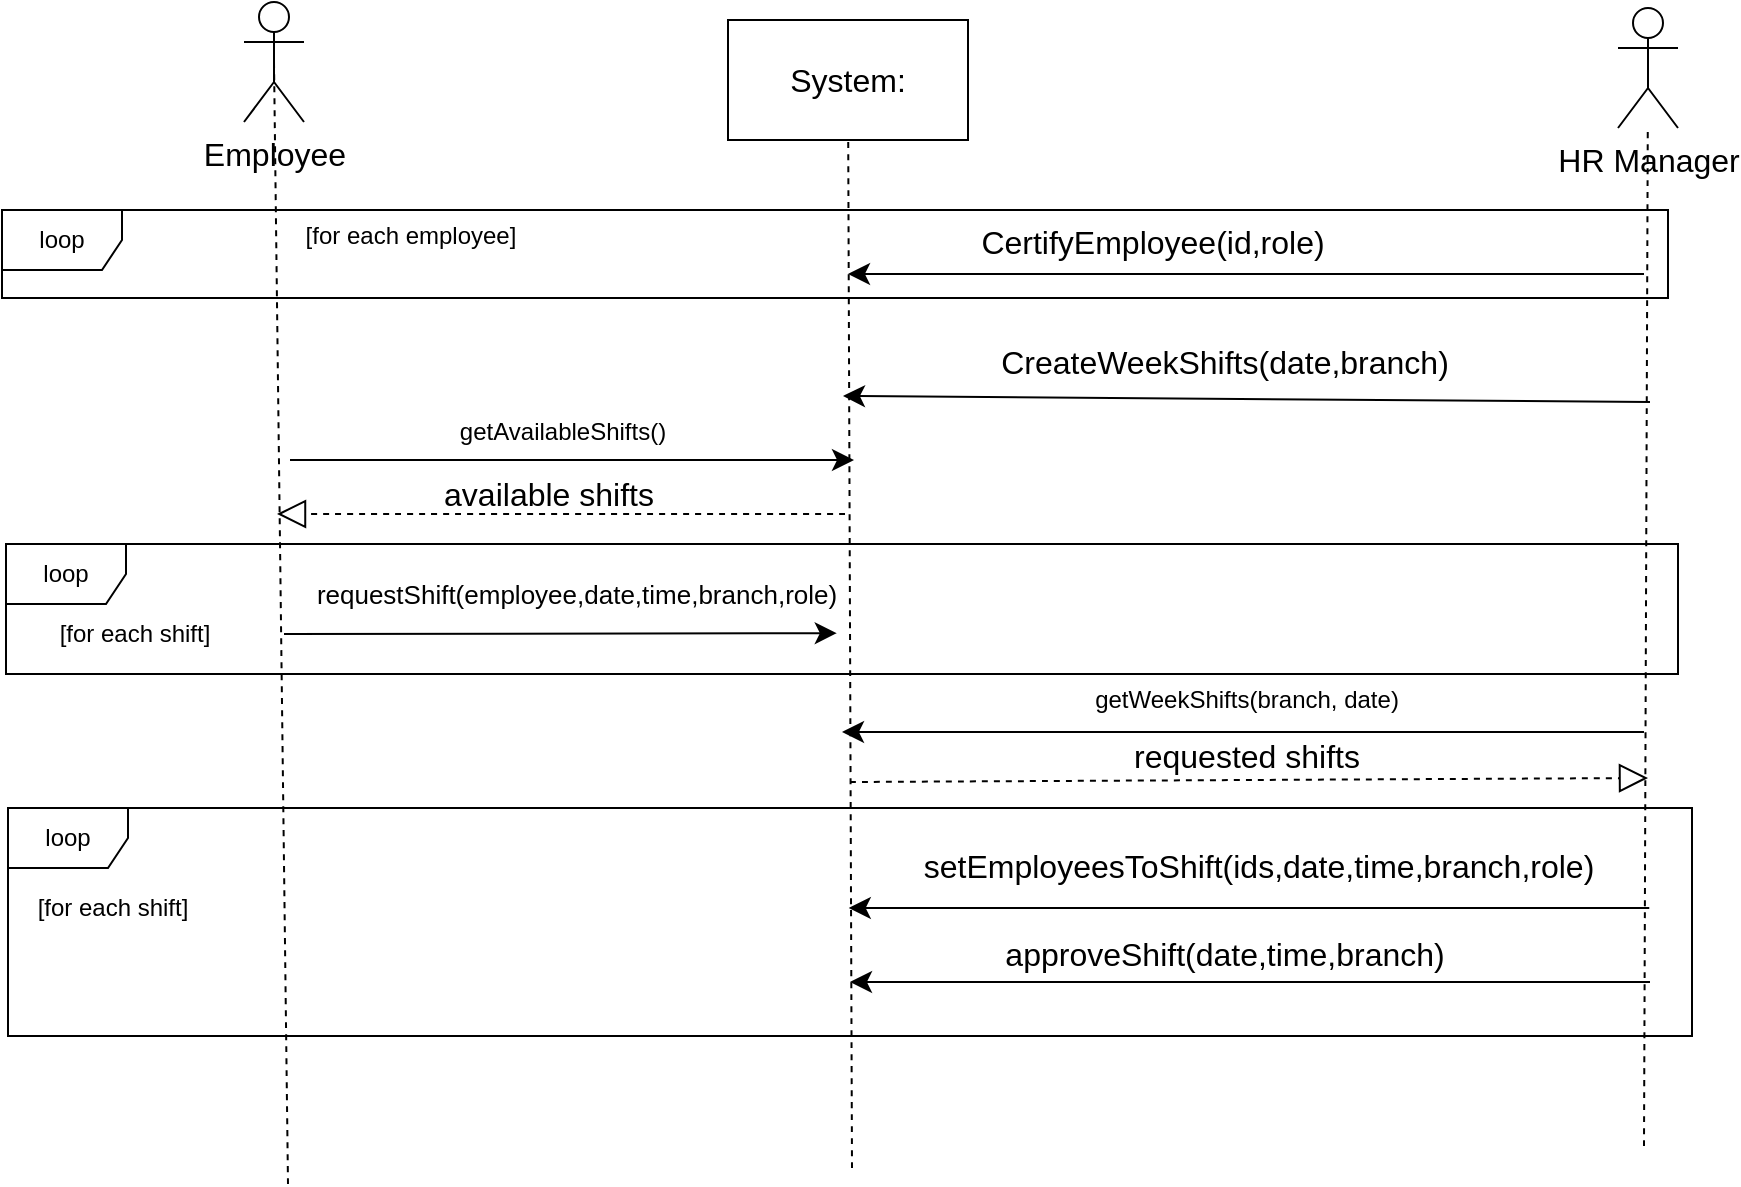 <mxfile version="21.1.2" type="device" pages="6">
  <diagram name="1.B" id="R7q8_4NBVnyJe0U0NPkw">
    <mxGraphModel dx="1834" dy="844" grid="0" gridSize="10" guides="1" tooltips="1" connect="1" arrows="1" fold="1" page="0" pageScale="1" pageWidth="850" pageHeight="1100" math="0" shadow="0">
      <root>
        <mxCell id="0" />
        <mxCell id="1" parent="0" />
        <mxCell id="mrEQX8_86oGvg_mhK6Za-1" value="Employee" style="shape=umlActor;verticalLabelPosition=bottom;verticalAlign=top;html=1;outlineConnect=0;fontSize=16;fontStyle=0" parent="1" vertex="1">
          <mxGeometry x="-23" y="119" width="30" height="60" as="geometry" />
        </mxCell>
        <mxCell id="mrEQX8_86oGvg_mhK6Za-2" value="HR Manager" style="shape=umlActor;verticalLabelPosition=bottom;verticalAlign=top;html=1;outlineConnect=0;fontSize=16;" parent="1" vertex="1">
          <mxGeometry x="664" y="122" width="30" height="60" as="geometry" />
        </mxCell>
        <mxCell id="mrEQX8_86oGvg_mhK6Za-8" value="System:" style="rounded=0;whiteSpace=wrap;html=1;fontSize=16;fontStyle=0" parent="1" vertex="1">
          <mxGeometry x="219" y="128" width="120" height="60" as="geometry" />
        </mxCell>
        <mxCell id="mrEQX8_86oGvg_mhK6Za-9" value="" style="endArrow=none;dashed=1;html=1;rounded=0;fontSize=12;startSize=8;endSize=8;curved=1;entryX=0.5;entryY=0.5;entryDx=0;entryDy=0;entryPerimeter=0;fontStyle=1" parent="1" target="mrEQX8_86oGvg_mhK6Za-1" edge="1">
          <mxGeometry width="50" height="50" relative="1" as="geometry">
            <mxPoint x="-1" y="710" as="sourcePoint" />
            <mxPoint x="89" y="470" as="targetPoint" />
          </mxGeometry>
        </mxCell>
        <mxCell id="mrEQX8_86oGvg_mhK6Za-10" value="" style="endArrow=none;dashed=1;html=1;rounded=0;fontSize=12;startSize=8;endSize=8;curved=1;" parent="1" target="mrEQX8_86oGvg_mhK6Za-8" edge="1">
          <mxGeometry width="50" height="50" relative="1" as="geometry">
            <mxPoint x="281" y="702" as="sourcePoint" />
            <mxPoint x="310" y="311" as="targetPoint" />
          </mxGeometry>
        </mxCell>
        <mxCell id="mrEQX8_86oGvg_mhK6Za-11" value="" style="endArrow=none;dashed=1;html=1;rounded=0;fontSize=12;startSize=8;endSize=8;curved=1;" parent="1" target="mrEQX8_86oGvg_mhK6Za-2" edge="1">
          <mxGeometry width="50" height="50" relative="1" as="geometry">
            <mxPoint x="677" y="691" as="sourcePoint" />
            <mxPoint x="504" y="286" as="targetPoint" />
          </mxGeometry>
        </mxCell>
        <mxCell id="mrEQX8_86oGvg_mhK6Za-12" value="" style="endArrow=classic;html=1;rounded=0;fontSize=12;startSize=8;endSize=8;curved=1;" parent="1" edge="1">
          <mxGeometry width="50" height="50" relative="1" as="geometry">
            <mxPoint x="677" y="255" as="sourcePoint" />
            <mxPoint x="279" y="255" as="targetPoint" />
          </mxGeometry>
        </mxCell>
        <mxCell id="mrEQX8_86oGvg_mhK6Za-13" value="CertifyEmployee(id,role)" style="text;html=1;align=center;verticalAlign=middle;resizable=0;points=[];autosize=1;strokeColor=none;fillColor=none;fontSize=16;" parent="1" vertex="1">
          <mxGeometry x="336" y="223" width="190" height="31" as="geometry" />
        </mxCell>
        <mxCell id="mrEQX8_86oGvg_mhK6Za-14" value="CreateWeekShifts(date,branch)" style="text;html=1;align=center;verticalAlign=middle;resizable=0;points=[];autosize=1;strokeColor=none;fillColor=none;fontSize=16;fontStyle=0" parent="1" vertex="1">
          <mxGeometry x="346" y="283" width="242" height="31" as="geometry" />
        </mxCell>
        <mxCell id="mrEQX8_86oGvg_mhK6Za-15" value="" style="endArrow=classic;html=1;rounded=0;fontSize=12;startSize=8;endSize=8;curved=1;" parent="1" edge="1">
          <mxGeometry width="50" height="50" relative="1" as="geometry">
            <mxPoint x="680" y="319" as="sourcePoint" />
            <mxPoint x="276.5" y="316" as="targetPoint" />
          </mxGeometry>
        </mxCell>
        <mxCell id="mrEQX8_86oGvg_mhK6Za-16" value="" style="endArrow=classic;html=1;rounded=0;fontSize=12;startSize=8;endSize=8;curved=1;entryX=0.969;entryY=1.199;entryDx=0;entryDy=0;entryPerimeter=0;" parent="1" target="mrEQX8_86oGvg_mhK6Za-18" edge="1">
          <mxGeometry width="50" height="50" relative="1" as="geometry">
            <mxPoint x="-3" y="435" as="sourcePoint" />
            <mxPoint x="280" y="359" as="targetPoint" />
          </mxGeometry>
        </mxCell>
        <mxCell id="mrEQX8_86oGvg_mhK6Za-17" value="" style="endArrow=classic;html=1;rounded=0;fontSize=12;startSize=8;endSize=8;curved=1;" parent="1" edge="1">
          <mxGeometry width="50" height="50" relative="1" as="geometry">
            <mxPoint x="679.63" y="572" as="sourcePoint" />
            <mxPoint x="279.38" y="572" as="targetPoint" />
          </mxGeometry>
        </mxCell>
        <mxCell id="mrEQX8_86oGvg_mhK6Za-18" value="requestShift(employee,date,time,branch,role)" style="text;html=1;align=center;verticalAlign=middle;resizable=0;points=[];autosize=1;strokeColor=none;fillColor=none;fontSize=13;fontStyle=0" parent="1" vertex="1">
          <mxGeometry x="4" y="401" width="278" height="28" as="geometry" />
        </mxCell>
        <mxCell id="mrEQX8_86oGvg_mhK6Za-19" value="setEmployeesToShift(ids,date,time,branch,role)" style="text;html=1;align=center;verticalAlign=middle;resizable=0;points=[];autosize=1;strokeColor=none;fillColor=none;fontSize=16;" parent="1" vertex="1">
          <mxGeometry x="307" y="535" width="353" height="31" as="geometry" />
        </mxCell>
        <mxCell id="mrEQX8_86oGvg_mhK6Za-20" value="" style="endArrow=classic;html=1;rounded=0;fontSize=12;startSize=8;endSize=8;curved=1;" parent="1" edge="1">
          <mxGeometry width="50" height="50" relative="1" as="geometry">
            <mxPoint x="680" y="609" as="sourcePoint" />
            <mxPoint x="280" y="609" as="targetPoint" />
          </mxGeometry>
        </mxCell>
        <mxCell id="mrEQX8_86oGvg_mhK6Za-21" value="approveShift(date,time,branch)" style="text;html=1;align=center;verticalAlign=middle;resizable=0;points=[];autosize=1;strokeColor=none;fillColor=none;fontSize=16;" parent="1" vertex="1">
          <mxGeometry x="348" y="579" width="238" height="31" as="geometry" />
        </mxCell>
        <mxCell id="mrEQX8_86oGvg_mhK6Za-22" value="" style="endArrow=block;dashed=1;endFill=0;endSize=12;html=1;rounded=0;fontSize=12;curved=1;" parent="1" edge="1">
          <mxGeometry width="160" relative="1" as="geometry">
            <mxPoint x="277.5" y="375" as="sourcePoint" />
            <mxPoint x="-6.5" y="375" as="targetPoint" />
          </mxGeometry>
        </mxCell>
        <mxCell id="mrEQX8_86oGvg_mhK6Za-23" value="available shifts" style="text;html=1;align=center;verticalAlign=middle;resizable=0;points=[];autosize=1;strokeColor=none;fillColor=none;fontSize=16;" parent="1" vertex="1">
          <mxGeometry x="67" y="349" width="123" height="31" as="geometry" />
        </mxCell>
        <mxCell id="mrEQX8_86oGvg_mhK6Za-24" value="" style="endArrow=block;dashed=1;endFill=0;endSize=12;html=1;rounded=0;fontSize=12;curved=1;" parent="1" edge="1">
          <mxGeometry width="160" relative="1" as="geometry">
            <mxPoint x="280" y="509" as="sourcePoint" />
            <mxPoint x="679" y="507" as="targetPoint" />
          </mxGeometry>
        </mxCell>
        <mxCell id="mrEQX8_86oGvg_mhK6Za-25" value="requested shifts" style="text;html=1;align=center;verticalAlign=middle;resizable=0;points=[];autosize=1;strokeColor=none;fillColor=none;fontSize=16;" parent="1" vertex="1">
          <mxGeometry x="412.5" y="480" width="131" height="31" as="geometry" />
        </mxCell>
        <mxCell id="nHXSfHECtdbfN8Qo_8sT-1" value="loop" style="shape=umlFrame;whiteSpace=wrap;html=1;pointerEvents=0;" parent="1" vertex="1">
          <mxGeometry x="-141" y="522" width="842" height="114" as="geometry" />
        </mxCell>
        <mxCell id="nHXSfHECtdbfN8Qo_8sT-2" value="[for each shift]" style="text;html=1;align=center;verticalAlign=middle;resizable=0;points=[];autosize=1;strokeColor=none;fillColor=none;" parent="1" vertex="1">
          <mxGeometry x="-136" y="559" width="93" height="26" as="geometry" />
        </mxCell>
        <mxCell id="nHXSfHECtdbfN8Qo_8sT-3" value="" style="endArrow=classic;html=1;rounded=0;fontSize=12;startSize=8;endSize=8;curved=1;" parent="1" edge="1">
          <mxGeometry width="50" height="50" relative="1" as="geometry">
            <mxPoint y="348" as="sourcePoint" />
            <mxPoint x="282" y="348" as="targetPoint" />
          </mxGeometry>
        </mxCell>
        <mxCell id="nHXSfHECtdbfN8Qo_8sT-4" value="getAvailableShifts()" style="text;html=1;align=center;verticalAlign=middle;resizable=0;points=[];autosize=1;strokeColor=none;fillColor=none;" parent="1" vertex="1">
          <mxGeometry x="75" y="321" width="121" height="26" as="geometry" />
        </mxCell>
        <mxCell id="nHXSfHECtdbfN8Qo_8sT-5" value="" style="endArrow=classic;html=1;rounded=0;fontSize=12;startSize=8;endSize=8;curved=1;" parent="1" edge="1">
          <mxGeometry width="50" height="50" relative="1" as="geometry">
            <mxPoint x="677" y="484" as="sourcePoint" />
            <mxPoint x="276" y="484" as="targetPoint" />
          </mxGeometry>
        </mxCell>
        <mxCell id="nHXSfHECtdbfN8Qo_8sT-6" value="getWeekShifts(branch, date)" style="text;html=1;align=center;verticalAlign=middle;resizable=0;points=[];autosize=1;strokeColor=none;fillColor=none;" parent="1" vertex="1">
          <mxGeometry x="393" y="455" width="170" height="26" as="geometry" />
        </mxCell>
        <mxCell id="nHXSfHECtdbfN8Qo_8sT-7" value="loop" style="shape=umlFrame;whiteSpace=wrap;html=1;pointerEvents=0;" parent="1" vertex="1">
          <mxGeometry x="-142" y="390" width="836" height="65" as="geometry" />
        </mxCell>
        <mxCell id="nHXSfHECtdbfN8Qo_8sT-8" value="[for each shift]" style="text;html=1;align=center;verticalAlign=middle;resizable=0;points=[];autosize=1;strokeColor=none;fillColor=none;" parent="1" vertex="1">
          <mxGeometry x="-125" y="422" width="93" height="26" as="geometry" />
        </mxCell>
        <mxCell id="nHXSfHECtdbfN8Qo_8sT-9" value="loop" style="shape=umlFrame;whiteSpace=wrap;html=1;pointerEvents=0;" parent="1" vertex="1">
          <mxGeometry x="-144" y="223" width="833" height="44" as="geometry" />
        </mxCell>
        <mxCell id="nHXSfHECtdbfN8Qo_8sT-10" value="[for each employee]" style="text;html=1;align=center;verticalAlign=middle;resizable=0;points=[];autosize=1;strokeColor=none;fillColor=none;" parent="1" vertex="1">
          <mxGeometry x="-2" y="223" width="123" height="26" as="geometry" />
        </mxCell>
      </root>
    </mxGraphModel>
  </diagram>
  <diagram id="DqYd8ctL5kt28eMUJC4n" name="2.B - CertifyEmployee">
    <mxGraphModel dx="1834" dy="844" grid="0" gridSize="10" guides="1" tooltips="1" connect="1" arrows="1" fold="1" page="0" pageScale="1" pageWidth="850" pageHeight="1100" math="0" shadow="0">
      <root>
        <mxCell id="0" />
        <mxCell id="1" parent="0" />
        <mxCell id="oZUv8AewUqYfmy0BVFPK-1" value="Employee" style="rounded=0;whiteSpace=wrap;html=1;fontSize=16;" parent="1" vertex="1">
          <mxGeometry x="264" y="68" width="120" height="60" as="geometry" />
        </mxCell>
        <mxCell id="oZUv8AewUqYfmy0BVFPK-2" value="System" style="rounded=0;whiteSpace=wrap;html=1;fontSize=16;" parent="1" vertex="1">
          <mxGeometry x="36" y="68" width="120" height="60" as="geometry" />
        </mxCell>
        <mxCell id="oZUv8AewUqYfmy0BVFPK-3" value="" style="endArrow=none;dashed=1;html=1;rounded=0;fontSize=12;startSize=8;endSize=8;curved=1;" parent="1" source="oZUv8AewUqYfmy0BVFPK-5" target="oZUv8AewUqYfmy0BVFPK-2" edge="1">
          <mxGeometry width="50" height="50" relative="1" as="geometry">
            <mxPoint x="96" y="384" as="sourcePoint" />
            <mxPoint x="164" y="174" as="targetPoint" />
          </mxGeometry>
        </mxCell>
        <mxCell id="oZUv8AewUqYfmy0BVFPK-4" value="" style="endArrow=none;dashed=1;html=1;rounded=0;fontSize=12;startSize=8;endSize=8;curved=1;" parent="1" source="oZUv8AewUqYfmy0BVFPK-9" target="oZUv8AewUqYfmy0BVFPK-1" edge="1">
          <mxGeometry width="50" height="50" relative="1" as="geometry">
            <mxPoint x="323.5" y="378" as="sourcePoint" />
            <mxPoint x="323.5" y="122" as="targetPoint" />
          </mxGeometry>
        </mxCell>
        <mxCell id="oZUv8AewUqYfmy0BVFPK-6" value="" style="endArrow=none;dashed=1;html=1;rounded=0;fontSize=12;startSize=8;endSize=8;curved=1;" parent="1" target="oZUv8AewUqYfmy0BVFPK-5" edge="1">
          <mxGeometry width="50" height="50" relative="1" as="geometry">
            <mxPoint x="96" y="384" as="sourcePoint" />
            <mxPoint x="96" y="128" as="targetPoint" />
          </mxGeometry>
        </mxCell>
        <mxCell id="oZUv8AewUqYfmy0BVFPK-11" style="edgeStyle=elbowEdgeStyle;curved=0;rounded=0;orthogonalLoop=1;jettySize=auto;html=1;elbow=vertical;fontSize=12;startSize=8;endSize=8;" parent="1" source="oZUv8AewUqYfmy0BVFPK-5" target="oZUv8AewUqYfmy0BVFPK-9" edge="1">
          <mxGeometry relative="1" as="geometry" />
        </mxCell>
        <mxCell id="oZUv8AewUqYfmy0BVFPK-5" value="" style="html=1;points=[];perimeter=orthogonalPerimeter;outlineConnect=0;targetShapes=umlLifeline;portConstraint=eastwest;newEdgeStyle={&quot;edgeStyle&quot;:&quot;elbowEdgeStyle&quot;,&quot;elbow&quot;:&quot;vertical&quot;,&quot;curved&quot;:0,&quot;rounded&quot;:0};fontSize=16;" parent="1" vertex="1">
          <mxGeometry x="91" y="164" width="10" height="80" as="geometry" />
        </mxCell>
        <mxCell id="oZUv8AewUqYfmy0BVFPK-7" value="" style="endArrow=classic;html=1;rounded=0;fontSize=12;startSize=8;endSize=8;curved=1;" parent="1" target="oZUv8AewUqYfmy0BVFPK-5" edge="1">
          <mxGeometry width="50" height="50" relative="1" as="geometry">
            <mxPoint x="-86" y="169" as="sourcePoint" />
            <mxPoint x="-30" y="159" as="targetPoint" />
            <Array as="points">
              <mxPoint x="37" y="169" />
            </Array>
          </mxGeometry>
        </mxCell>
        <mxCell id="oZUv8AewUqYfmy0BVFPK-8" value="certifyEmployee(id,role)" style="text;html=1;align=center;verticalAlign=middle;resizable=0;points=[];autosize=1;strokeColor=none;fillColor=none;fontSize=16;" parent="1" vertex="1">
          <mxGeometry x="-97" y="138" width="186" height="31" as="geometry" />
        </mxCell>
        <mxCell id="oZUv8AewUqYfmy0BVFPK-10" value="" style="endArrow=none;dashed=1;html=1;rounded=0;fontSize=12;startSize=8;endSize=8;curved=1;" parent="1" target="oZUv8AewUqYfmy0BVFPK-9" edge="1">
          <mxGeometry width="50" height="50" relative="1" as="geometry">
            <mxPoint x="323.5" y="378" as="sourcePoint" />
            <mxPoint x="324" y="128" as="targetPoint" />
          </mxGeometry>
        </mxCell>
        <mxCell id="oZUv8AewUqYfmy0BVFPK-9" value="" style="html=1;points=[];perimeter=orthogonalPerimeter;outlineConnect=0;targetShapes=umlLifeline;portConstraint=eastwest;newEdgeStyle={&quot;edgeStyle&quot;:&quot;elbowEdgeStyle&quot;,&quot;elbow&quot;:&quot;vertical&quot;,&quot;curved&quot;:0,&quot;rounded&quot;:0};fontSize=16;" parent="1" vertex="1">
          <mxGeometry x="319" y="186" width="10" height="46" as="geometry" />
        </mxCell>
        <mxCell id="oZUv8AewUqYfmy0BVFPK-12" value="setRole(role)" style="text;html=1;align=center;verticalAlign=middle;resizable=0;points=[];autosize=1;strokeColor=none;fillColor=none;fontSize=16;" parent="1" vertex="1">
          <mxGeometry x="154" y="180" width="110" height="31" as="geometry" />
        </mxCell>
      </root>
    </mxGraphModel>
  </diagram>
  <diagram name="2.B - CreateWeekShifts" id="_nGjwL93HBUAx8A8Tt44">
    <mxGraphModel dx="1834" dy="1244" grid="0" gridSize="10" guides="1" tooltips="1" connect="1" arrows="1" fold="1" page="0" pageScale="1" pageWidth="850" pageHeight="1100" math="0" shadow="0">
      <root>
        <mxCell id="jOYo0XQYVlry2C9t137M-0" />
        <mxCell id="jOYo0XQYVlry2C9t137M-1" parent="jOYo0XQYVlry2C9t137M-0" />
        <mxCell id="T_k8yo_sEed5-uTTkiTT-0" value="ShiftsController" style="rounded=0;whiteSpace=wrap;html=1;fontSize=16;" parent="jOYo0XQYVlry2C9t137M-1" vertex="1">
          <mxGeometry x="323" y="-48" width="120" height="60" as="geometry" />
        </mxCell>
        <mxCell id="T_k8yo_sEed5-uTTkiTT-1" value="EmployeesService" style="rounded=0;whiteSpace=wrap;html=1;fontSize=16;" parent="jOYo0XQYVlry2C9t137M-1" vertex="1">
          <mxGeometry x="34" y="-48" width="141" height="60" as="geometry" />
        </mxCell>
        <mxCell id="T_k8yo_sEed5-uTTkiTT-2" value="" style="endArrow=none;dashed=1;html=1;rounded=0;fontSize=12;startSize=8;endSize=8;curved=1;" parent="jOYo0XQYVlry2C9t137M-1" source="T_k8yo_sEed5-uTTkiTT-6" target="T_k8yo_sEed5-uTTkiTT-1" edge="1">
          <mxGeometry width="50" height="50" relative="1" as="geometry">
            <mxPoint x="105" y="268" as="sourcePoint" />
            <mxPoint x="173" y="58" as="targetPoint" />
          </mxGeometry>
        </mxCell>
        <mxCell id="T_k8yo_sEed5-uTTkiTT-3" value="" style="endArrow=none;dashed=1;html=1;rounded=0;fontSize=12;startSize=8;endSize=8;curved=1;" parent="jOYo0XQYVlry2C9t137M-1" source="T_k8yo_sEed5-uTTkiTT-10" target="T_k8yo_sEed5-uTTkiTT-0" edge="1">
          <mxGeometry width="50" height="50" relative="1" as="geometry">
            <mxPoint x="382.5" y="262" as="sourcePoint" />
            <mxPoint x="382.5" y="6" as="targetPoint" />
          </mxGeometry>
        </mxCell>
        <mxCell id="T_k8yo_sEed5-uTTkiTT-4" value="" style="endArrow=none;dashed=1;html=1;rounded=0;fontSize=12;startSize=8;endSize=8;curved=1;" parent="jOYo0XQYVlry2C9t137M-1" edge="1">
          <mxGeometry width="50" height="50" relative="1" as="geometry">
            <mxPoint x="105" y="526" as="sourcePoint" />
            <mxPoint x="105" y="392" as="targetPoint" />
          </mxGeometry>
        </mxCell>
        <mxCell id="T_k8yo_sEed5-uTTkiTT-5" style="edgeStyle=elbowEdgeStyle;curved=0;rounded=0;orthogonalLoop=1;jettySize=auto;html=1;elbow=vertical;fontSize=12;startSize=8;endSize=8;" parent="jOYo0XQYVlry2C9t137M-1" source="T_k8yo_sEed5-uTTkiTT-6" target="T_k8yo_sEed5-uTTkiTT-10" edge="1">
          <mxGeometry relative="1" as="geometry">
            <Array as="points">
              <mxPoint x="259" y="95" />
            </Array>
          </mxGeometry>
        </mxCell>
        <mxCell id="T_k8yo_sEed5-uTTkiTT-6" value="" style="html=1;points=[];perimeter=orthogonalPerimeter;outlineConnect=0;targetShapes=umlLifeline;portConstraint=eastwest;newEdgeStyle={&quot;edgeStyle&quot;:&quot;elbowEdgeStyle&quot;,&quot;elbow&quot;:&quot;vertical&quot;,&quot;curved&quot;:0,&quot;rounded&quot;:0};fontSize=16;" parent="jOYo0XQYVlry2C9t137M-1" vertex="1">
          <mxGeometry x="100" y="48" width="10" height="342" as="geometry" />
        </mxCell>
        <mxCell id="T_k8yo_sEed5-uTTkiTT-7" value="" style="endArrow=classic;html=1;rounded=0;fontSize=12;startSize=8;endSize=8;curved=1;" parent="jOYo0XQYVlry2C9t137M-1" target="T_k8yo_sEed5-uTTkiTT-6" edge="1">
          <mxGeometry width="50" height="50" relative="1" as="geometry">
            <mxPoint x="-150" y="53" as="sourcePoint" />
            <mxPoint x="-21" y="43" as="targetPoint" />
            <Array as="points">
              <mxPoint x="46" y="53" />
            </Array>
          </mxGeometry>
        </mxCell>
        <mxCell id="T_k8yo_sEed5-uTTkiTT-8" value="createWeekShift(weekStart,branch)" style="text;html=1;align=center;verticalAlign=middle;resizable=0;points=[];autosize=1;strokeColor=none;fillColor=none;fontSize=15;" parent="jOYo0XQYVlry2C9t137M-1" vertex="1">
          <mxGeometry x="-162" y="22" width="255" height="30" as="geometry" />
        </mxCell>
        <mxCell id="T_k8yo_sEed5-uTTkiTT-9" value="" style="endArrow=none;dashed=1;html=1;rounded=0;fontSize=12;startSize=8;endSize=8;curved=1;" parent="jOYo0XQYVlry2C9t137M-1" target="T_k8yo_sEed5-uTTkiTT-10" edge="1">
          <mxGeometry width="50" height="50" relative="1" as="geometry">
            <mxPoint x="383" y="534" as="sourcePoint" />
            <mxPoint x="383" y="277" as="targetPoint" />
          </mxGeometry>
        </mxCell>
        <mxCell id="T_k8yo_sEed5-uTTkiTT-10" value="" style="html=1;points=[];perimeter=orthogonalPerimeter;outlineConnect=0;targetShapes=umlLifeline;portConstraint=eastwest;newEdgeStyle={&quot;edgeStyle&quot;:&quot;elbowEdgeStyle&quot;,&quot;elbow&quot;:&quot;vertical&quot;,&quot;curved&quot;:0,&quot;rounded&quot;:0};fontSize=16;" parent="jOYo0XQYVlry2C9t137M-1" vertex="1">
          <mxGeometry x="378" y="94" width="10" height="167" as="geometry" />
        </mxCell>
        <mxCell id="T_k8yo_sEed5-uTTkiTT-11" value="createWeekShifts(weekStart,branch)" style="text;html=1;align=center;verticalAlign=middle;resizable=0;points=[];autosize=1;strokeColor=none;fillColor=none;fontSize=15;" parent="jOYo0XQYVlry2C9t137M-1" vertex="1">
          <mxGeometry x="115" y="64" width="262" height="30" as="geometry" />
        </mxCell>
        <mxCell id="zj_A1ncMb0mb33JRPuzr-1" value="alt" style="shape=umlFrame;whiteSpace=wrap;html=1;pointerEvents=0;" parent="jOYo0XQYVlry2C9t137M-1" vertex="1">
          <mxGeometry x="-1" y="160" width="1193" height="240" as="geometry" />
        </mxCell>
        <mxCell id="zj_A1ncMb0mb33JRPuzr-2" value="" style="endArrow=none;dashed=1;html=1;dashPattern=1 3;strokeWidth=2;rounded=0;exitX=0;exitY=0.503;exitDx=0;exitDy=0;exitPerimeter=0;entryX=0.999;entryY=0.523;entryDx=0;entryDy=0;entryPerimeter=0;" parent="jOYo0XQYVlry2C9t137M-1" source="zj_A1ncMb0mb33JRPuzr-1" edge="1">
          <mxGeometry width="50" height="50" relative="1" as="geometry">
            <mxPoint x="62" y="281.44" as="sourcePoint" />
            <mxPoint x="1190.87" y="286.52" as="targetPoint" />
          </mxGeometry>
        </mxCell>
        <mxCell id="zj_A1ncMb0mb33JRPuzr-3" value="" style="html=1;points=[];perimeter=orthogonalPerimeter;outlineConnect=0;targetShapes=umlLifeline;portConstraint=eastwest;newEdgeStyle={&quot;edgeStyle&quot;:&quot;elbowEdgeStyle&quot;,&quot;elbow&quot;:&quot;vertical&quot;,&quot;curved&quot;:0,&quot;rounded&quot;:0};fontSize=16;" parent="jOYo0XQYVlry2C9t137M-1" vertex="1">
          <mxGeometry x="378" y="282" width="10" height="91" as="geometry" />
        </mxCell>
        <mxCell id="zj_A1ncMb0mb33JRPuzr-4" style="edgeStyle=elbowEdgeStyle;curved=0;rounded=0;orthogonalLoop=1;jettySize=auto;html=1;elbow=vertical;fontSize=12;startSize=8;endSize=8;dashed=1;" parent="jOYo0XQYVlry2C9t137M-1" edge="1">
          <mxGeometry relative="1" as="geometry">
            <mxPoint x="378" y="370" as="sourcePoint" />
            <mxPoint x="110" y="370" as="targetPoint" />
            <Array as="points">
              <mxPoint x="251" y="370" />
              <mxPoint x="149" y="383" />
            </Array>
          </mxGeometry>
        </mxCell>
        <mxCell id="zj_A1ncMb0mb33JRPuzr-5" value="invalid week, shifts already exist" style="text;html=1;align=center;verticalAlign=middle;resizable=0;points=[];autosize=1;strokeColor=none;fillColor=none;fontSize=13;" parent="jOYo0XQYVlry2C9t137M-1" vertex="1">
          <mxGeometry x="145" y="339.5" width="203" height="28" as="geometry" />
        </mxCell>
        <mxCell id="zj_A1ncMb0mb33JRPuzr-6" value="Shift" style="rounded=0;whiteSpace=wrap;html=1;fontSize=16;" parent="jOYo0XQYVlry2C9t137M-1" vertex="1">
          <mxGeometry x="762" y="-53" width="120" height="60" as="geometry" />
        </mxCell>
        <mxCell id="zj_A1ncMb0mb33JRPuzr-7" value="Shift" style="rounded=0;whiteSpace=wrap;html=1;fontSize=16;" parent="jOYo0XQYVlry2C9t137M-1" vertex="1">
          <mxGeometry x="766" y="-47" width="120" height="60" as="geometry" />
        </mxCell>
        <mxCell id="zj_A1ncMb0mb33JRPuzr-8" value="Shift" style="rounded=0;whiteSpace=wrap;html=1;fontSize=16;" parent="jOYo0XQYVlry2C9t137M-1" vertex="1">
          <mxGeometry x="771" y="-40" width="120" height="60" as="geometry" />
        </mxCell>
        <mxCell id="zj_A1ncMb0mb33JRPuzr-9" value="" style="endArrow=none;dashed=1;html=1;rounded=0;fontSize=12;startSize=8;endSize=8;entryX=0.5;entryY=1;entryDx=0;entryDy=0;edgeStyle=orthogonalEdgeStyle;" parent="jOYo0XQYVlry2C9t137M-1" target="zj_A1ncMb0mb33JRPuzr-8" edge="1">
          <mxGeometry width="50" height="50" relative="1" as="geometry">
            <mxPoint x="831" y="522" as="sourcePoint" />
            <mxPoint x="828" y="91" as="targetPoint" />
            <Array as="points">
              <mxPoint x="831" y="293" />
            </Array>
          </mxGeometry>
        </mxCell>
        <mxCell id="zj_A1ncMb0mb33JRPuzr-13" value="ShiftDAO" style="rounded=0;whiteSpace=wrap;html=1;fontSize=16;" parent="jOYo0XQYVlry2C9t137M-1" vertex="1">
          <mxGeometry x="571" y="-48" width="120" height="60" as="geometry" />
        </mxCell>
        <mxCell id="zj_A1ncMb0mb33JRPuzr-16" value="" style="endArrow=none;dashed=1;html=1;rounded=0;fontSize=12;startSize=8;endSize=8;entryX=0.5;entryY=1;entryDx=0;entryDy=0;edgeStyle=orthogonalEdgeStyle;" parent="jOYo0XQYVlry2C9t137M-1" target="zj_A1ncMb0mb33JRPuzr-13" edge="1">
          <mxGeometry width="50" height="50" relative="1" as="geometry">
            <mxPoint x="633" y="530" as="sourcePoint" />
            <mxPoint x="115" y="22" as="targetPoint" />
            <Array as="points">
              <mxPoint x="631" y="530" />
            </Array>
          </mxGeometry>
        </mxCell>
        <mxCell id="zj_A1ncMb0mb33JRPuzr-23" style="edgeStyle=elbowEdgeStyle;curved=0;rounded=0;orthogonalLoop=1;jettySize=auto;html=1;elbow=vertical;fontSize=10;startSize=8;endSize=8;" parent="jOYo0XQYVlry2C9t137M-1" target="zj_A1ncMb0mb33JRPuzr-41" edge="1">
          <mxGeometry relative="1" as="geometry">
            <mxPoint x="388" y="149" as="sourcePoint" />
            <mxPoint x="630" y="148" as="targetPoint" />
            <Array as="points" />
          </mxGeometry>
        </mxCell>
        <mxCell id="zj_A1ncMb0mb33JRPuzr-24" value="shiftExists(branch,date,time)" style="text;html=1;align=center;verticalAlign=middle;resizable=0;points=[];autosize=1;strokeColor=none;fillColor=none;fontSize=12;" parent="jOYo0XQYVlry2C9t137M-1" vertex="1">
          <mxGeometry x="417" y="122" width="169" height="26" as="geometry" />
        </mxCell>
        <mxCell id="zj_A1ncMb0mb33JRPuzr-25" value="loop" style="shape=umlFrame;whiteSpace=wrap;html=1;pointerEvents=0;" parent="jOYo0XQYVlry2C9t137M-1" vertex="1">
          <mxGeometry y="102" width="1192" height="58" as="geometry" />
        </mxCell>
        <mxCell id="zj_A1ncMb0mb33JRPuzr-27" value="[for each date in week of weekStart]" style="text;html=1;strokeColor=none;fillColor=none;align=center;verticalAlign=middle;whiteSpace=wrap;rounded=0;fontSize=10;" parent="jOYo0XQYVlry2C9t137M-1" vertex="1">
          <mxGeometry x="115" y="104" width="180" height="30" as="geometry" />
        </mxCell>
        <mxCell id="zj_A1ncMb0mb33JRPuzr-29" value="false" style="edgeStyle=elbowEdgeStyle;curved=0;rounded=0;orthogonalLoop=1;jettySize=auto;html=1;elbow=vertical;fontSize=11;startSize=8;endSize=8;dashed=1;" parent="jOYo0XQYVlry2C9t137M-1" target="T_k8yo_sEed5-uTTkiTT-10" edge="1">
          <mxGeometry relative="1" as="geometry">
            <mxPoint x="631" y="189" as="sourcePoint" />
            <mxPoint x="640" y="158" as="targetPoint" />
            <Array as="points">
              <mxPoint x="540" y="167" />
              <mxPoint x="490" y="177" />
              <mxPoint x="447" y="189" />
              <mxPoint x="508" y="177" />
            </Array>
          </mxGeometry>
        </mxCell>
        <mxCell id="zj_A1ncMb0mb33JRPuzr-30" value="[valid shift dates]" style="text;html=1;strokeColor=none;fillColor=none;align=center;verticalAlign=middle;whiteSpace=wrap;rounded=0;fontSize=11;" parent="jOYo0XQYVlry2C9t137M-1" vertex="1">
          <mxGeometry x="118" y="175" width="90" height="30" as="geometry" />
        </mxCell>
        <mxCell id="zj_A1ncMb0mb33JRPuzr-31" value="[a shift already exist]" style="text;html=1;strokeColor=none;fillColor=none;align=center;verticalAlign=middle;whiteSpace=wrap;rounded=0;fontSize=11;" parent="jOYo0XQYVlry2C9t137M-1" vertex="1">
          <mxGeometry x="106" y="286" width="123" height="30" as="geometry" />
        </mxCell>
        <mxCell id="zj_A1ncMb0mb33JRPuzr-32" value="true" style="edgeStyle=elbowEdgeStyle;curved=0;rounded=0;orthogonalLoop=1;jettySize=auto;html=1;elbow=vertical;fontSize=12;startSize=8;endSize=8;dashed=1;" parent="jOYo0XQYVlry2C9t137M-1" edge="1">
          <mxGeometry relative="1" as="geometry">
            <mxPoint x="632" y="293" as="sourcePoint" />
            <mxPoint x="388" y="292" as="targetPoint" />
            <Array as="points">
              <mxPoint x="490" y="292" />
              <mxPoint x="447" y="304" />
              <mxPoint x="508" y="292" />
            </Array>
          </mxGeometry>
        </mxCell>
        <mxCell id="zj_A1ncMb0mb33JRPuzr-33" value="shift = create()" style="text;html=1;align=center;verticalAlign=middle;resizable=0;points=[];autosize=1;strokeColor=none;fillColor=none;fontSize=12;" parent="jOYo0XQYVlry2C9t137M-1" vertex="1">
          <mxGeometry x="660" y="186" width="95" height="26" as="geometry" />
        </mxCell>
        <mxCell id="zj_A1ncMb0mb33JRPuzr-36" value="loop" style="shape=umlFrame;whiteSpace=wrap;html=1;pointerEvents=0;" parent="jOYo0XQYVlry2C9t137M-1" vertex="1">
          <mxGeometry x="246" y="186" width="931" height="85" as="geometry" />
        </mxCell>
        <mxCell id="zj_A1ncMb0mb33JRPuzr-37" value="create(shift)" style="text;html=1;align=center;verticalAlign=middle;resizable=0;points=[];autosize=1;strokeColor=none;fillColor=none;fontSize=12;" parent="jOYo0XQYVlry2C9t137M-1" vertex="1">
          <mxGeometry x="478" y="219" width="81" height="26" as="geometry" />
        </mxCell>
        <mxCell id="zj_A1ncMb0mb33JRPuzr-38" value="[for each date]" style="text;html=1;strokeColor=none;fillColor=none;align=center;verticalAlign=middle;whiteSpace=wrap;rounded=0;fontSize=8;" parent="jOYo0XQYVlry2C9t137M-1" vertex="1">
          <mxGeometry x="298" y="183" width="90" height="30" as="geometry" />
        </mxCell>
        <mxCell id="zj_A1ncMb0mb33JRPuzr-40" style="edgeStyle=elbowEdgeStyle;curved=0;rounded=0;orthogonalLoop=1;jettySize=auto;html=1;elbow=vertical;fontSize=10;startSize=8;endSize=8;" parent="jOYo0XQYVlry2C9t137M-1" target="zj_A1ncMb0mb33JRPuzr-47" edge="1">
          <mxGeometry relative="1" as="geometry">
            <mxPoint x="388" y="241" as="sourcePoint" />
            <mxPoint x="630" y="243" as="targetPoint" />
            <Array as="points">
              <mxPoint x="767" y="243" />
              <mxPoint x="773" y="256" />
              <mxPoint x="741" y="267" />
              <mxPoint x="767" y="251" />
              <mxPoint x="763" y="254" />
              <mxPoint x="761" y="260" />
              <mxPoint x="585" y="266" />
            </Array>
          </mxGeometry>
        </mxCell>
        <mxCell id="zj_A1ncMb0mb33JRPuzr-41" value="" style="html=1;points=[];perimeter=orthogonalPerimeter;outlineConnect=0;targetShapes=umlLifeline;portConstraint=eastwest;newEdgeStyle={&quot;edgeStyle&quot;:&quot;elbowEdgeStyle&quot;,&quot;elbow&quot;:&quot;vertical&quot;,&quot;curved&quot;:0,&quot;rounded&quot;:0};fontSize=16;" parent="jOYo0XQYVlry2C9t137M-1" vertex="1">
          <mxGeometry x="627" y="146" width="10" height="21" as="geometry" />
        </mxCell>
        <mxCell id="zj_A1ncMb0mb33JRPuzr-42" value="" style="html=1;points=[];perimeter=orthogonalPerimeter;outlineConnect=0;targetShapes=umlLifeline;portConstraint=eastwest;newEdgeStyle={&quot;edgeStyle&quot;:&quot;elbowEdgeStyle&quot;,&quot;elbow&quot;:&quot;vertical&quot;,&quot;curved&quot;:0,&quot;rounded&quot;:0};fontSize=16;" parent="jOYo0XQYVlry2C9t137M-1" vertex="1">
          <mxGeometry x="626" y="286" width="10" height="7" as="geometry" />
        </mxCell>
        <mxCell id="zj_A1ncMb0mb33JRPuzr-43" value="" style="html=1;points=[];perimeter=orthogonalPerimeter;outlineConnect=0;targetShapes=umlLifeline;portConstraint=eastwest;newEdgeStyle={&quot;edgeStyle&quot;:&quot;elbowEdgeStyle&quot;,&quot;elbow&quot;:&quot;vertical&quot;,&quot;curved&quot;:0,&quot;rounded&quot;:0};fontSize=16;" parent="jOYo0XQYVlry2C9t137M-1" vertex="1">
          <mxGeometry x="826" y="205" width="10" height="16" as="geometry" />
        </mxCell>
        <mxCell id="zj_A1ncMb0mb33JRPuzr-35" style="edgeStyle=elbowEdgeStyle;curved=0;rounded=0;orthogonalLoop=1;jettySize=auto;html=1;elbow=vertical;fontSize=10;startSize=8;endSize=8;" parent="jOYo0XQYVlry2C9t137M-1" target="zj_A1ncMb0mb33JRPuzr-43" edge="1">
          <mxGeometry relative="1" as="geometry">
            <mxPoint x="388" y="206" as="sourcePoint" />
            <mxPoint x="775" y="208" as="targetPoint" />
            <Array as="points">
              <mxPoint x="767" y="208" />
              <mxPoint x="773" y="221" />
              <mxPoint x="741" y="232" />
              <mxPoint x="767" y="216" />
              <mxPoint x="763" y="219" />
              <mxPoint x="761" y="225" />
              <mxPoint x="585" y="231" />
            </Array>
          </mxGeometry>
        </mxCell>
        <mxCell id="zj_A1ncMb0mb33JRPuzr-44" value="SQLExecutor" style="rounded=0;whiteSpace=wrap;html=1;fontSize=16;" parent="jOYo0XQYVlry2C9t137M-1" vertex="1">
          <mxGeometry x="968" y="-48" width="120" height="60" as="geometry" />
        </mxCell>
        <mxCell id="zj_A1ncMb0mb33JRPuzr-46" value="" style="endArrow=none;dashed=1;html=1;rounded=0;fontSize=12;startSize=8;endSize=8;entryX=0.5;entryY=1;entryDx=0;entryDy=0;edgeStyle=orthogonalEdgeStyle;" parent="jOYo0XQYVlry2C9t137M-1" edge="1">
          <mxGeometry width="50" height="50" relative="1" as="geometry">
            <mxPoint x="1029" y="530" as="sourcePoint" />
            <mxPoint x="1027" y="12" as="targetPoint" />
            <Array as="points">
              <mxPoint x="1027" y="530" />
            </Array>
          </mxGeometry>
        </mxCell>
        <mxCell id="zj_A1ncMb0mb33JRPuzr-47" value="" style="html=1;points=[];perimeter=orthogonalPerimeter;outlineConnect=0;targetShapes=umlLifeline;portConstraint=eastwest;newEdgeStyle={&quot;edgeStyle&quot;:&quot;elbowEdgeStyle&quot;,&quot;elbow&quot;:&quot;vertical&quot;,&quot;curved&quot;:0,&quot;rounded&quot;:0};fontSize=16;" parent="jOYo0XQYVlry2C9t137M-1" vertex="1">
          <mxGeometry x="629" y="241" width="10" height="21" as="geometry" />
        </mxCell>
        <mxCell id="zj_A1ncMb0mb33JRPuzr-48" value="executeWrite(insertQuery)" style="edgeStyle=elbowEdgeStyle;curved=0;rounded=0;orthogonalLoop=1;jettySize=auto;html=1;elbow=vertical;fontSize=12;startSize=8;endSize=8;" parent="jOYo0XQYVlry2C9t137M-1" target="zj_A1ncMb0mb33JRPuzr-49" edge="1">
          <mxGeometry relative="1" as="geometry">
            <mxPoint x="639" y="243" as="sourcePoint" />
            <mxPoint x="880" y="245" as="targetPoint" />
            <Array as="points">
              <mxPoint x="1018" y="245" />
              <mxPoint x="1024" y="258" />
              <mxPoint x="992" y="269" />
              <mxPoint x="1018" y="253" />
              <mxPoint x="1014" y="256" />
              <mxPoint x="1012" y="262" />
              <mxPoint x="836" y="268" />
            </Array>
            <mxPoint as="offset" />
          </mxGeometry>
        </mxCell>
        <mxCell id="zj_A1ncMb0mb33JRPuzr-49" value="" style="html=1;points=[];perimeter=orthogonalPerimeter;outlineConnect=0;targetShapes=umlLifeline;portConstraint=eastwest;newEdgeStyle={&quot;edgeStyle&quot;:&quot;elbowEdgeStyle&quot;,&quot;elbow&quot;:&quot;vertical&quot;,&quot;curved&quot;:0,&quot;rounded&quot;:0};fontSize=16;" parent="jOYo0XQYVlry2C9t137M-1" vertex="1">
          <mxGeometry x="1022" y="239" width="10" height="21" as="geometry" />
        </mxCell>
        <mxCell id="zj_A1ncMb0mb33JRPuzr-52" value="database call" style="edgeStyle=elbowEdgeStyle;curved=0;rounded=0;orthogonalLoop=1;jettySize=auto;html=1;elbow=vertical;fontSize=12;startSize=8;endSize=8;endArrow=open;endFill=0;" parent="jOYo0XQYVlry2C9t137M-1" edge="1">
          <mxGeometry x="0.003" relative="1" as="geometry">
            <mxPoint x="1032" y="243" as="sourcePoint" />
            <mxPoint x="1158" y="245" as="targetPoint" />
            <Array as="points">
              <mxPoint x="1411" y="245" />
              <mxPoint x="1417" y="258" />
              <mxPoint x="1385" y="269" />
              <mxPoint x="1411" y="253" />
              <mxPoint x="1407" y="256" />
              <mxPoint x="1405" y="262" />
              <mxPoint x="1229" y="268" />
            </Array>
            <mxPoint as="offset" />
          </mxGeometry>
        </mxCell>
        <mxCell id="zj_A1ncMb0mb33JRPuzr-55" value="" style="shape=waypoint;sketch=0;fillStyle=solid;size=6;pointerEvents=1;points=[];fillColor=none;resizable=0;rotatable=0;perimeter=centerPerimeter;snapToPoint=1;strokeWidth=3;" parent="jOYo0XQYVlry2C9t137M-1" vertex="1">
          <mxGeometry x="1153" y="235" width="20" height="20" as="geometry" />
        </mxCell>
        <mxCell id="dEzyBhXld81sQjZ-6-2I-0" value="error" style="edgeStyle=elbowEdgeStyle;curved=0;rounded=0;orthogonalLoop=1;jettySize=auto;html=1;elbow=vertical;fontSize=12;startSize=8;endSize=8;dashed=1;" parent="jOYo0XQYVlry2C9t137M-1" edge="1">
          <mxGeometry relative="1" as="geometry">
            <mxPoint x="100" y="388.83" as="sourcePoint" />
            <mxPoint x="9" y="390" as="targetPoint" />
            <Array as="points">
              <mxPoint x="-11" y="390" />
              <mxPoint x="-113" y="403" />
            </Array>
          </mxGeometry>
        </mxCell>
        <mxCell id="Go3I1PediAOjBPe6KOFw-0" value="[for each time in [Morning,Evening]]" style="text;html=1;strokeColor=none;fillColor=none;align=center;verticalAlign=middle;whiteSpace=wrap;rounded=0;fontSize=10;" vertex="1" parent="jOYo0XQYVlry2C9t137M-1">
          <mxGeometry x="121" y="120" width="166" height="30" as="geometry" />
        </mxCell>
      </root>
    </mxGraphModel>
  </diagram>
  <diagram name="2.B - RequestShift" id="Cl_cMOTN3WkoxeQz0Klu">
    <mxGraphModel dx="2487" dy="1393" grid="0" gridSize="10" guides="1" tooltips="1" connect="1" arrows="1" fold="1" page="0" pageScale="1" pageWidth="850" pageHeight="1100" math="0" shadow="0">
      <root>
        <mxCell id="JuZh17-F-vDbslg2i78l-0" />
        <mxCell id="JuZh17-F-vDbslg2i78l-1" parent="JuZh17-F-vDbslg2i78l-0" />
        <mxCell id="rdLS-RtFzbrQArKJxgvy-0" value="" style="endArrow=none;dashed=1;html=1;rounded=0;fontSize=12;startSize=8;endSize=8;edgeStyle=orthogonalEdgeStyle;" parent="JuZh17-F-vDbslg2i78l-1" target="hag9XPnfv15hnS0A6lmt-0" edge="1">
          <mxGeometry width="50" height="50" relative="1" as="geometry">
            <mxPoint x="-381" y="428.714" as="sourcePoint" />
            <mxPoint x="-380" y="-180" as="targetPoint" />
            <Array as="points">
              <mxPoint x="-381" y="322" />
              <mxPoint x="-381" y="322" />
            </Array>
          </mxGeometry>
        </mxCell>
        <mxCell id="XMZcGOKatbMcx5ow9bpQ-11" value="" style="html=1;points=[];perimeter=orthogonalPerimeter;outlineConnect=0;targetShapes=umlLifeline;portConstraint=eastwest;newEdgeStyle={&quot;edgeStyle&quot;:&quot;elbowEdgeStyle&quot;,&quot;elbow&quot;:&quot;vertical&quot;,&quot;curved&quot;:0,&quot;rounded&quot;:0};fontSize=16;" parent="JuZh17-F-vDbslg2i78l-1" vertex="1">
          <mxGeometry x="-386" y="290" width="10" height="70" as="geometry" />
        </mxCell>
        <mxCell id="uq7keZpLhVJihE_BYYWd-0" value="ShiftsController" style="rounded=0;whiteSpace=wrap;html=1;fontSize=14;" parent="JuZh17-F-vDbslg2i78l-1" vertex="1">
          <mxGeometry x="-120" y="-240" width="102" height="60" as="geometry" />
        </mxCell>
        <mxCell id="uq7keZpLhVJihE_BYYWd-3" value="" style="endArrow=none;dashed=1;html=1;rounded=0;fontSize=12;startSize=8;endSize=8;curved=1;" parent="JuZh17-F-vDbslg2i78l-1" source="uq7keZpLhVJihE_BYYWd-10" target="uq7keZpLhVJihE_BYYWd-0" edge="1">
          <mxGeometry width="50" height="50" relative="1" as="geometry">
            <mxPoint x="-69.5" y="150" as="sourcePoint" />
            <mxPoint x="-69.5" y="-106" as="targetPoint" />
          </mxGeometry>
        </mxCell>
        <mxCell id="uq7keZpLhVJihE_BYYWd-5" style="edgeStyle=elbowEdgeStyle;curved=0;rounded=0;orthogonalLoop=1;jettySize=auto;html=1;elbow=vertical;fontSize=12;startSize=8;endSize=8;exitX=0.038;exitY=1.005;exitDx=0;exitDy=0;exitPerimeter=0;" parent="JuZh17-F-vDbslg2i78l-1" source="XMZcGOKatbMcx5ow9bpQ-0" edge="1">
          <mxGeometry relative="1" as="geometry">
            <Array as="points">
              <mxPoint x="-227" y="21" />
            </Array>
            <mxPoint x="-637" y="21" as="sourcePoint" />
            <mxPoint x="-74" y="21" as="targetPoint" />
          </mxGeometry>
        </mxCell>
        <mxCell id="uq7keZpLhVJihE_BYYWd-7" value="" style="endArrow=classic;html=1;rounded=0;fontSize=12;startSize=8;endSize=8;curved=1;" parent="JuZh17-F-vDbslg2i78l-1" edge="1">
          <mxGeometry width="50" height="50" relative="1" as="geometry">
            <mxPoint x="-633" y="-96" as="sourcePoint" />
            <mxPoint x="-383" y="-96" as="targetPoint" />
            <Array as="points">
              <mxPoint x="-437" y="-96" />
            </Array>
          </mxGeometry>
        </mxCell>
        <mxCell id="uq7keZpLhVJihE_BYYWd-8" value="requestShift(employee,date,time,branch,role)" style="text;html=1;align=center;verticalAlign=middle;resizable=0;points=[];autosize=1;strokeColor=none;fillColor=none;fontSize=15;" parent="JuZh17-F-vDbslg2i78l-1" vertex="1">
          <mxGeometry x="-694" y="-126" width="318" height="30" as="geometry" />
        </mxCell>
        <mxCell id="uq7keZpLhVJihE_BYYWd-9" value="" style="endArrow=none;dashed=1;html=1;rounded=0;fontSize=12;startSize=8;endSize=8;edgeStyle=orthogonalEdgeStyle;" parent="JuZh17-F-vDbslg2i78l-1" target="uq7keZpLhVJihE_BYYWd-10" edge="1">
          <mxGeometry width="50" height="50" relative="1" as="geometry">
            <mxPoint x="-69" y="431" as="sourcePoint" />
            <mxPoint x="-69" y="165" as="targetPoint" />
            <Array as="points">
              <mxPoint x="-69" y="143" />
              <mxPoint x="-69" y="143" />
            </Array>
          </mxGeometry>
        </mxCell>
        <mxCell id="uq7keZpLhVJihE_BYYWd-10" value="" style="html=1;points=[];perimeter=orthogonalPerimeter;outlineConnect=0;targetShapes=umlLifeline;portConstraint=eastwest;newEdgeStyle={&quot;edgeStyle&quot;:&quot;elbowEdgeStyle&quot;,&quot;elbow&quot;:&quot;vertical&quot;,&quot;curved&quot;:0,&quot;rounded&quot;:0};fontSize=16;" parent="JuZh17-F-vDbslg2i78l-1" vertex="1">
          <mxGeometry x="-74" y="18" width="10" height="264" as="geometry" />
        </mxCell>
        <mxCell id="uq7keZpLhVJihE_BYYWd-12" value="alt" style="shape=umlFrame;whiteSpace=wrap;html=1;pointerEvents=0;" parent="JuZh17-F-vDbslg2i78l-1" vertex="1">
          <mxGeometry x="-548" y="48" width="1254" height="330" as="geometry" />
        </mxCell>
        <mxCell id="uq7keZpLhVJihE_BYYWd-13" value="" style="endArrow=none;dashed=1;html=1;dashPattern=1 3;strokeWidth=2;rounded=0;exitX=0.001;exitY=0.764;exitDx=0;exitDy=0;exitPerimeter=0;entryX=0.999;entryY=0.523;entryDx=0;entryDy=0;entryPerimeter=0;" parent="JuZh17-F-vDbslg2i78l-1" source="uq7keZpLhVJihE_BYYWd-12" edge="1">
          <mxGeometry width="50" height="50" relative="1" as="geometry">
            <mxPoint x="-424" y="295.44" as="sourcePoint" />
            <mxPoint x="704.87" y="300.52" as="targetPoint" />
          </mxGeometry>
        </mxCell>
        <mxCell id="uq7keZpLhVJihE_BYYWd-14" value="" style="html=1;points=[];perimeter=orthogonalPerimeter;outlineConnect=0;targetShapes=umlLifeline;portConstraint=eastwest;newEdgeStyle={&quot;edgeStyle&quot;:&quot;elbowEdgeStyle&quot;,&quot;elbow&quot;:&quot;vertical&quot;,&quot;curved&quot;:0,&quot;rounded&quot;:0};fontSize=16;" parent="JuZh17-F-vDbslg2i78l-1" vertex="1">
          <mxGeometry x="-74" y="296" width="10" height="53" as="geometry" />
        </mxCell>
        <mxCell id="uq7keZpLhVJihE_BYYWd-15" style="edgeStyle=elbowEdgeStyle;curved=0;rounded=0;orthogonalLoop=1;jettySize=auto;html=1;elbow=vertical;fontSize=12;startSize=8;endSize=8;dashed=1;" parent="JuZh17-F-vDbslg2i78l-1" source="uq7keZpLhVJihE_BYYWd-14" target="XMZcGOKatbMcx5ow9bpQ-11" edge="1">
          <mxGeometry relative="1" as="geometry">
            <mxPoint x="-71" y="329" as="sourcePoint" />
            <mxPoint x="-376" y="331" as="targetPoint" />
            <Array as="points">
              <mxPoint x="-91" y="360" />
              <mxPoint x="-235" y="331" />
              <mxPoint x="-337" y="344" />
            </Array>
          </mxGeometry>
        </mxCell>
        <mxCell id="uq7keZpLhVJihE_BYYWd-16" value="shift doesn&#39;t exist" style="text;html=1;align=center;verticalAlign=middle;resizable=0;points=[];autosize=1;strokeColor=none;fillColor=none;fontSize=13;" parent="JuZh17-F-vDbslg2i78l-1" vertex="1">
          <mxGeometry x="-224" y="330" width="117" height="28" as="geometry" />
        </mxCell>
        <mxCell id="uq7keZpLhVJihE_BYYWd-17" value="Shift" style="rounded=0;whiteSpace=wrap;html=1;fontSize=14;" parent="JuZh17-F-vDbslg2i78l-1" vertex="1">
          <mxGeometry x="309.5" y="-245" width="71" height="60" as="geometry" />
        </mxCell>
        <mxCell id="uq7keZpLhVJihE_BYYWd-20" value="" style="endArrow=none;dashed=1;html=1;rounded=0;fontSize=12;startSize=8;endSize=8;entryX=0.472;entryY=1;entryDx=0;entryDy=0;edgeStyle=orthogonalEdgeStyle;entryPerimeter=0;" parent="JuZh17-F-vDbslg2i78l-1" target="uq7keZpLhVJihE_BYYWd-17" edge="1">
          <mxGeometry width="50" height="50" relative="1" as="geometry">
            <mxPoint x="345" y="430" as="sourcePoint" />
            <mxPoint x="345" y="-92" as="targetPoint" />
            <Array as="points">
              <mxPoint x="345" y="-185" />
            </Array>
          </mxGeometry>
        </mxCell>
        <mxCell id="uq7keZpLhVJihE_BYYWd-21" value="ShiftDAO" style="rounded=0;whiteSpace=wrap;html=1;fontSize=13;" parent="JuZh17-F-vDbslg2i78l-1" vertex="1">
          <mxGeometry x="159" y="-242" width="80" height="60" as="geometry" />
        </mxCell>
        <mxCell id="uq7keZpLhVJihE_BYYWd-22" value="" style="endArrow=none;dashed=1;html=1;rounded=0;fontSize=12;startSize=8;endSize=8;entryX=0.5;entryY=1;entryDx=0;entryDy=0;edgeStyle=orthogonalEdgeStyle;" parent="JuZh17-F-vDbslg2i78l-1" target="uq7keZpLhVJihE_BYYWd-21" edge="1">
          <mxGeometry width="50" height="50" relative="1" as="geometry">
            <mxPoint x="198" y="431" as="sourcePoint" />
            <mxPoint x="-318" y="-92" as="targetPoint" />
            <Array as="points">
              <mxPoint x="198" y="261" />
              <mxPoint x="198" y="261" />
            </Array>
          </mxGeometry>
        </mxCell>
        <mxCell id="uq7keZpLhVJihE_BYYWd-23" style="edgeStyle=elbowEdgeStyle;curved=0;rounded=0;orthogonalLoop=1;jettySize=auto;html=1;elbow=vertical;fontSize=10;startSize=8;endSize=8;" parent="JuZh17-F-vDbslg2i78l-1" target="uq7keZpLhVJihE_BYYWd-36" edge="1">
          <mxGeometry relative="1" as="geometry">
            <mxPoint x="-64" y="37" as="sourcePoint" />
            <mxPoint x="144" y="36" as="targetPoint" />
            <Array as="points">
              <mxPoint x="-64" y="37" />
            </Array>
          </mxGeometry>
        </mxCell>
        <mxCell id="uq7keZpLhVJihE_BYYWd-24" value="getShift(branch,date,time)" style="text;html=1;align=center;verticalAlign=middle;resizable=0;points=[];autosize=1;strokeColor=none;fillColor=none;fontSize=12;" parent="JuZh17-F-vDbslg2i78l-1" vertex="1">
          <mxGeometry x="-23" y="14" width="156" height="26" as="geometry" />
        </mxCell>
        <mxCell id="uq7keZpLhVJihE_BYYWd-28" value="[shift exists]" style="text;html=1;strokeColor=none;fillColor=none;align=center;verticalAlign=middle;whiteSpace=wrap;rounded=0;fontSize=11;" parent="JuZh17-F-vDbslg2i78l-1" vertex="1">
          <mxGeometry x="-489" y="58" width="90" height="30" as="geometry" />
        </mxCell>
        <mxCell id="uq7keZpLhVJihE_BYYWd-29" value="[shift doesn&#39;t exist]" style="text;html=1;strokeColor=none;fillColor=none;align=center;verticalAlign=middle;whiteSpace=wrap;rounded=0;fontSize=11;" parent="JuZh17-F-vDbslg2i78l-1" vertex="1">
          <mxGeometry x="-517" y="307" width="123" height="30" as="geometry" />
        </mxCell>
        <mxCell id="uq7keZpLhVJihE_BYYWd-30" value="shift doesn&#39;t exist" style="edgeStyle=elbowEdgeStyle;curved=0;rounded=0;orthogonalLoop=1;jettySize=auto;html=1;elbow=vertical;fontSize=12;startSize=8;endSize=8;dashed=1;" parent="JuZh17-F-vDbslg2i78l-1" source="uq7keZpLhVJihE_BYYWd-37" target="uq7keZpLhVJihE_BYYWd-14" edge="1">
          <mxGeometry relative="1" as="geometry">
            <mxPoint x="146" y="307" as="sourcePoint" />
            <mxPoint x="-63" y="317" as="targetPoint" />
            <Array as="points">
              <mxPoint x="96" y="318" />
              <mxPoint x="4" y="306" />
              <mxPoint x="-39" y="318" />
              <mxPoint x="22" y="306" />
            </Array>
          </mxGeometry>
        </mxCell>
        <mxCell id="uq7keZpLhVJihE_BYYWd-36" value="" style="html=1;points=[];perimeter=orthogonalPerimeter;outlineConnect=0;targetShapes=umlLifeline;portConstraint=eastwest;newEdgeStyle={&quot;edgeStyle&quot;:&quot;elbowEdgeStyle&quot;,&quot;elbow&quot;:&quot;vertical&quot;,&quot;curved&quot;:0,&quot;rounded&quot;:0};fontSize=16;" parent="JuZh17-F-vDbslg2i78l-1" vertex="1">
          <mxGeometry x="194" y="32" width="10" height="87" as="geometry" />
        </mxCell>
        <mxCell id="uq7keZpLhVJihE_BYYWd-37" value="" style="html=1;points=[];perimeter=orthogonalPerimeter;outlineConnect=0;targetShapes=umlLifeline;portConstraint=eastwest;newEdgeStyle={&quot;edgeStyle&quot;:&quot;elbowEdgeStyle&quot;,&quot;elbow&quot;:&quot;vertical&quot;,&quot;curved&quot;:0,&quot;rounded&quot;:0};fontSize=16;" parent="JuZh17-F-vDbslg2i78l-1" vertex="1">
          <mxGeometry x="193" y="298" width="10" height="16" as="geometry" />
        </mxCell>
        <mxCell id="uq7keZpLhVJihE_BYYWd-40" value="SQLExecutor" style="rounded=0;whiteSpace=wrap;html=1;fontSize=13;" parent="JuZh17-F-vDbslg2i78l-1" vertex="1">
          <mxGeometry x="482" y="-240" width="120" height="60" as="geometry" />
        </mxCell>
        <mxCell id="uq7keZpLhVJihE_BYYWd-41" value="" style="endArrow=none;dashed=1;html=1;rounded=0;fontSize=12;startSize=8;endSize=8;entryX=0.5;entryY=1;entryDx=0;entryDy=0;edgeStyle=orthogonalEdgeStyle;" parent="JuZh17-F-vDbslg2i78l-1" target="uq7keZpLhVJihE_BYYWd-40" edge="1">
          <mxGeometry width="50" height="50" relative="1" as="geometry">
            <mxPoint x="541" y="426" as="sourcePoint" />
            <mxPoint x="541" y="-100" as="targetPoint" />
            <Array as="points">
              <mxPoint x="541" y="270" />
            </Array>
          </mxGeometry>
        </mxCell>
        <mxCell id="uq7keZpLhVJihE_BYYWd-43" value="executeRead(selectQuery)" style="edgeStyle=elbowEdgeStyle;curved=0;rounded=0;orthogonalLoop=1;jettySize=auto;html=1;elbow=vertical;fontSize=12;startSize=8;endSize=8;" parent="JuZh17-F-vDbslg2i78l-1" source="uq7keZpLhVJihE_BYYWd-36" target="uq7keZpLhVJihE_BYYWd-44" edge="1">
          <mxGeometry relative="1" as="geometry">
            <mxPoint x="149" y="103" as="sourcePoint" />
            <mxPoint x="394" y="133" as="targetPoint" />
            <Array as="points">
              <mxPoint x="469" y="73" />
              <mxPoint x="204" y="103" />
              <mxPoint x="532" y="133" />
              <mxPoint x="538" y="146" />
              <mxPoint x="506" y="157" />
              <mxPoint x="532" y="141" />
              <mxPoint x="528" y="144" />
              <mxPoint x="526" y="150" />
              <mxPoint x="350" y="156" />
            </Array>
            <mxPoint as="offset" />
          </mxGeometry>
        </mxCell>
        <mxCell id="uq7keZpLhVJihE_BYYWd-44" value="" style="html=1;points=[];perimeter=orthogonalPerimeter;outlineConnect=0;targetShapes=umlLifeline;portConstraint=eastwest;newEdgeStyle={&quot;edgeStyle&quot;:&quot;elbowEdgeStyle&quot;,&quot;elbow&quot;:&quot;vertical&quot;,&quot;curved&quot;:0,&quot;rounded&quot;:0};fontSize=16;" parent="JuZh17-F-vDbslg2i78l-1" vertex="1">
          <mxGeometry x="536" y="72" width="10" height="48" as="geometry" />
        </mxCell>
        <mxCell id="uq7keZpLhVJihE_BYYWd-45" value="database call" style="edgeStyle=elbowEdgeStyle;curved=0;rounded=0;orthogonalLoop=1;jettySize=auto;html=1;elbow=vertical;fontSize=12;startSize=8;endSize=8;endArrow=open;endFill=0;" parent="JuZh17-F-vDbslg2i78l-1" edge="1">
          <mxGeometry x="0.003" relative="1" as="geometry">
            <mxPoint x="546" y="80.5" as="sourcePoint" />
            <mxPoint x="672" y="82.5" as="targetPoint" />
            <Array as="points">
              <mxPoint x="925" y="82.5" />
              <mxPoint x="931" y="95.5" />
              <mxPoint x="899" y="106.5" />
              <mxPoint x="925" y="90.5" />
              <mxPoint x="921" y="93.5" />
              <mxPoint x="919" y="99.5" />
              <mxPoint x="743" y="105.5" />
            </Array>
            <mxPoint as="offset" />
          </mxGeometry>
        </mxCell>
        <mxCell id="uq7keZpLhVJihE_BYYWd-46" value="" style="shape=waypoint;sketch=0;fillStyle=solid;size=6;pointerEvents=1;points=[];fillColor=none;resizable=0;rotatable=0;perimeter=centerPerimeter;snapToPoint=1;strokeWidth=3;" parent="JuZh17-F-vDbslg2i78l-1" vertex="1">
          <mxGeometry x="666" y="73" width="20" height="20" as="geometry" />
        </mxCell>
        <mxCell id="XMZcGOKatbMcx5ow9bpQ-0" value="requestShift(date,time,branch,role)" style="text;html=1;align=center;verticalAlign=middle;resizable=0;points=[];autosize=1;strokeColor=none;fillColor=none;fontSize=15;" parent="JuZh17-F-vDbslg2i78l-1" vertex="1">
          <mxGeometry x="-376" y="-7" width="249" height="30" as="geometry" />
        </mxCell>
        <mxCell id="XMZcGOKatbMcx5ow9bpQ-2" value="alt" style="shape=umlFrame;whiteSpace=wrap;html=1;pointerEvents=0;" parent="JuZh17-F-vDbslg2i78l-1" vertex="1">
          <mxGeometry x="-214" y="58" width="910" height="110" as="geometry" />
        </mxCell>
        <mxCell id="XMZcGOKatbMcx5ow9bpQ-3" value="[shift not in cache]" style="text;html=1;strokeColor=none;fillColor=none;align=center;verticalAlign=middle;whiteSpace=wrap;rounded=0;fontSize=10;" parent="JuZh17-F-vDbslg2i78l-1" vertex="1">
          <mxGeometry x="-209" y="87" width="93" height="30" as="geometry" />
        </mxCell>
        <mxCell id="XMZcGOKatbMcx5ow9bpQ-4" value="[shift in cache]" style="text;html=1;strokeColor=none;fillColor=none;align=center;verticalAlign=middle;whiteSpace=wrap;rounded=0;fontSize=10;" parent="JuZh17-F-vDbslg2i78l-1" vertex="1">
          <mxGeometry x="-212" y="135" width="93" height="30" as="geometry" />
        </mxCell>
        <mxCell id="XMZcGOKatbMcx5ow9bpQ-5" value="" style="html=1;points=[];perimeter=orthogonalPerimeter;outlineConnect=0;targetShapes=umlLifeline;portConstraint=eastwest;newEdgeStyle={&quot;edgeStyle&quot;:&quot;elbowEdgeStyle&quot;,&quot;elbow&quot;:&quot;vertical&quot;,&quot;curved&quot;:0,&quot;rounded&quot;:0};fontSize=16;" parent="JuZh17-F-vDbslg2i78l-1" vertex="1">
          <mxGeometry x="194" y="134" width="10" height="22" as="geometry" />
        </mxCell>
        <mxCell id="XMZcGOKatbMcx5ow9bpQ-7" value="shift" style="edgeStyle=elbowEdgeStyle;curved=0;rounded=0;orthogonalLoop=1;jettySize=auto;html=1;elbow=vertical;fontSize=12;startSize=8;endSize=8;dashed=1;" parent="JuZh17-F-vDbslg2i78l-1" source="XMZcGOKatbMcx5ow9bpQ-5" target="uq7keZpLhVJihE_BYYWd-10" edge="1">
          <mxGeometry relative="1" as="geometry">
            <mxPoint x="146" y="159" as="sourcePoint" />
            <mxPoint x="-98" y="158" as="targetPoint" />
            <Array as="points">
              <mxPoint x="4" y="158" />
              <mxPoint x="-39" y="170" />
              <mxPoint x="22" y="158" />
            </Array>
          </mxGeometry>
        </mxCell>
        <mxCell id="XMZcGOKatbMcx5ow9bpQ-8" value="shift" style="edgeStyle=elbowEdgeStyle;curved=0;rounded=0;orthogonalLoop=1;jettySize=auto;html=1;elbow=vertical;fontSize=12;startSize=8;endSize=8;dashed=1;" parent="JuZh17-F-vDbslg2i78l-1" target="uq7keZpLhVJihE_BYYWd-10" edge="1">
          <mxGeometry relative="1" as="geometry">
            <mxPoint x="143" y="118" as="sourcePoint" />
            <mxPoint x="-95" y="119" as="targetPoint" />
            <Array as="points">
              <mxPoint x="196" y="118" />
              <mxPoint x="-45" y="131" />
              <mxPoint x="16" y="119" />
            </Array>
          </mxGeometry>
        </mxCell>
        <mxCell id="XMZcGOKatbMcx5ow9bpQ-9" value="" style="endArrow=none;dashed=1;html=1;dashPattern=1 3;strokeWidth=2;rounded=0;edgeStyle=orthogonalEdgeStyle;entryX=1;entryY=0.69;entryDx=0;entryDy=0;entryPerimeter=0;exitX=0;exitY=0.692;exitDx=0;exitDy=0;exitPerimeter=0;" parent="JuZh17-F-vDbslg2i78l-1" source="XMZcGOKatbMcx5ow9bpQ-2" target="XMZcGOKatbMcx5ow9bpQ-2" edge="1">
          <mxGeometry width="50" height="50" relative="1" as="geometry">
            <mxPoint x="-30" y="132" as="sourcePoint" />
            <mxPoint x="696" y="130" as="targetPoint" />
            <Array as="points">
              <mxPoint x="696" y="132" />
            </Array>
          </mxGeometry>
        </mxCell>
        <mxCell id="XMZcGOKatbMcx5ow9bpQ-14" value="" style="html=1;points=[];perimeter=orthogonalPerimeter;outlineConnect=0;targetShapes=umlLifeline;portConstraint=eastwest;newEdgeStyle={&quot;edgeStyle&quot;:&quot;elbowEdgeStyle&quot;,&quot;elbow&quot;:&quot;vertical&quot;,&quot;curved&quot;:0,&quot;rounded&quot;:0};fontSize=16;" parent="JuZh17-F-vDbslg2i78l-1" vertex="1">
          <mxGeometry x="340" y="209" width="10" height="25" as="geometry" />
        </mxCell>
        <mxCell id="XMZcGOKatbMcx5ow9bpQ-15" style="edgeStyle=elbowEdgeStyle;curved=0;rounded=0;orthogonalLoop=1;jettySize=auto;html=1;elbow=vertical;fontSize=10;startSize=8;endSize=8;entryX=0.675;entryY=0.56;entryDx=0;entryDy=0;entryPerimeter=0;" parent="JuZh17-F-vDbslg2i78l-1" edge="1">
          <mxGeometry relative="1" as="geometry">
            <mxPoint x="-63" y="213" as="sourcePoint" />
            <mxPoint x="338.75" y="213" as="targetPoint" />
            <Array as="points" />
          </mxGeometry>
        </mxCell>
        <mxCell id="XMZcGOKatbMcx5ow9bpQ-16" value="alt" style="shape=umlFrame;whiteSpace=wrap;html=1;pointerEvents=0;" parent="JuZh17-F-vDbslg2i78l-1" vertex="1">
          <mxGeometry x="-509" y="187" width="1205" height="103" as="geometry" />
        </mxCell>
        <mxCell id="XMZcGOKatbMcx5ow9bpQ-21" value="" style="html=1;points=[];perimeter=orthogonalPerimeter;outlineConnect=0;targetShapes=umlLifeline;portConstraint=eastwest;newEdgeStyle={&quot;edgeStyle&quot;:&quot;elbowEdgeStyle&quot;,&quot;elbow&quot;:&quot;vertical&quot;,&quot;curved&quot;:0,&quot;rounded&quot;:0};fontSize=16;" parent="JuZh17-F-vDbslg2i78l-1" vertex="1">
          <mxGeometry x="-71" y="175" width="10" height="11" as="geometry" />
        </mxCell>
        <mxCell id="XMZcGOKatbMcx5ow9bpQ-23" style="edgeStyle=elbowEdgeStyle;curved=0;rounded=0;orthogonalLoop=1;jettySize=auto;html=1;elbow=vertical;fontSize=12;startSize=8;endSize=8;" parent="JuZh17-F-vDbslg2i78l-1" source="uq7keZpLhVJihE_BYYWd-10" target="XMZcGOKatbMcx5ow9bpQ-21" edge="1">
          <mxGeometry relative="1" as="geometry">
            <Array as="points">
              <mxPoint x="-44" y="174" />
              <mxPoint x="-2" y="150" />
            </Array>
            <mxPoint x="-332" y="-7" as="sourcePoint" />
            <mxPoint x="-64" y="-7" as="targetPoint" />
          </mxGeometry>
        </mxCell>
        <mxCell id="XMZcGOKatbMcx5ow9bpQ-24" value="checkValidShiftRequest()" style="text;html=1;align=center;verticalAlign=middle;resizable=0;points=[];autosize=1;strokeColor=none;fillColor=none;fontSize=9;" parent="JuZh17-F-vDbslg2i78l-1" vertex="1">
          <mxGeometry x="-48" y="164" width="118" height="23" as="geometry" />
        </mxCell>
        <mxCell id="XMZcGOKatbMcx5ow9bpQ-26" value="[valid shift request]" style="text;html=1;strokeColor=none;fillColor=none;align=center;verticalAlign=middle;whiteSpace=wrap;rounded=0;fontSize=10;" parent="JuZh17-F-vDbslg2i78l-1" vertex="1">
          <mxGeometry x="-493" y="214" width="110" height="30" as="geometry" />
        </mxCell>
        <mxCell id="XMZcGOKatbMcx5ow9bpQ-27" value="[invalid shift request]" style="text;html=1;strokeColor=none;fillColor=none;align=center;verticalAlign=middle;whiteSpace=wrap;rounded=0;fontSize=10;" parent="JuZh17-F-vDbslg2i78l-1" vertex="1">
          <mxGeometry x="-499" y="252" width="110" height="30" as="geometry" />
        </mxCell>
        <mxCell id="XMZcGOKatbMcx5ow9bpQ-29" value="" style="endArrow=none;dashed=1;html=1;dashPattern=1 3;strokeWidth=2;rounded=0;edgeStyle=orthogonalEdgeStyle;" parent="JuZh17-F-vDbslg2i78l-1" edge="1">
          <mxGeometry width="50" height="50" relative="1" as="geometry">
            <mxPoint x="-509" y="258" as="sourcePoint" />
            <mxPoint x="696" y="246" as="targetPoint" />
            <Array as="points">
              <mxPoint x="-508" y="257" />
              <mxPoint x="696" y="257" />
            </Array>
          </mxGeometry>
        </mxCell>
        <mxCell id="XMZcGOKatbMcx5ow9bpQ-30" style="edgeStyle=elbowEdgeStyle;curved=0;rounded=0;orthogonalLoop=1;jettySize=auto;html=1;elbow=vertical;fontSize=12;startSize=8;endSize=8;dashed=1;" parent="JuZh17-F-vDbslg2i78l-1" source="uq7keZpLhVJihE_BYYWd-10" edge="1">
          <mxGeometry relative="1" as="geometry">
            <mxPoint x="-105" y="282" as="sourcePoint" />
            <mxPoint x="-374" y="282" as="targetPoint" />
            <Array as="points">
              <mxPoint x="-374" y="282" />
              <mxPoint x="-334" y="295" />
            </Array>
          </mxGeometry>
        </mxCell>
        <mxCell id="XMZcGOKatbMcx5ow9bpQ-31" value="invalid shift request" style="text;html=1;align=center;verticalAlign=middle;resizable=0;points=[];autosize=1;strokeColor=none;fillColor=none;fontSize=13;" parent="JuZh17-F-vDbslg2i78l-1" vertex="1">
          <mxGeometry x="-248" y="254" width="129" height="28" as="geometry" />
        </mxCell>
        <mxCell id="XMZcGOKatbMcx5ow9bpQ-32" value="addShiftRequest(role, employee)" style="text;html=1;align=center;verticalAlign=middle;resizable=0;points=[];autosize=1;strokeColor=none;fillColor=none;fontSize=12;" parent="JuZh17-F-vDbslg2i78l-1" vertex="1">
          <mxGeometry x="150" y="188" width="193" height="26" as="geometry" />
        </mxCell>
        <mxCell id="XMZcGOKatbMcx5ow9bpQ-33" value="EmployeesController" style="rounded=0;whiteSpace=wrap;html=1;fontSize=13;" parent="JuZh17-F-vDbslg2i78l-1" vertex="1">
          <mxGeometry x="-444.5" y="-238" width="127" height="60" as="geometry" />
        </mxCell>
        <mxCell id="XMZcGOKatbMcx5ow9bpQ-34" value="" style="endArrow=none;dashed=1;html=1;rounded=0;fontSize=12;startSize=8;endSize=8;edgeStyle=orthogonalEdgeStyle;" parent="JuZh17-F-vDbslg2i78l-1" source="hag9XPnfv15hnS0A6lmt-0" target="XMZcGOKatbMcx5ow9bpQ-33" edge="1">
          <mxGeometry width="50" height="50" relative="1" as="geometry">
            <mxPoint x="-381" y="428.714" as="sourcePoint" />
            <mxPoint x="-381.5" y="-110" as="targetPoint" />
            <Array as="points">
              <mxPoint x="-381" y="17" />
              <mxPoint x="-381" y="17" />
            </Array>
          </mxGeometry>
        </mxCell>
        <mxCell id="hag9XPnfv15hnS0A6lmt-1" value="" style="endArrow=none;dashed=1;html=1;rounded=0;fontSize=12;startSize=8;endSize=8;edgeStyle=orthogonalEdgeStyle;" parent="JuZh17-F-vDbslg2i78l-1" source="XMZcGOKatbMcx5ow9bpQ-11" target="hag9XPnfv15hnS0A6lmt-0" edge="1">
          <mxGeometry width="50" height="50" relative="1" as="geometry">
            <mxPoint x="-642" y="296" as="sourcePoint" />
            <mxPoint x="-642" y="-27" as="targetPoint" />
            <Array as="points">
              <mxPoint x="-381" y="232" />
              <mxPoint x="-381" y="232" />
            </Array>
          </mxGeometry>
        </mxCell>
        <mxCell id="hag9XPnfv15hnS0A6lmt-13" value="error" style="edgeStyle=elbowEdgeStyle;curved=0;rounded=0;orthogonalLoop=1;jettySize=auto;html=1;elbow=vertical;fontSize=9;startSize=8;endSize=8;dashed=1;exitX=1;exitY=1;exitDx=0;exitDy=0;" parent="JuZh17-F-vDbslg2i78l-1" source="XMZcGOKatbMcx5ow9bpQ-27" edge="1">
          <mxGeometry relative="1" as="geometry">
            <mxPoint x="-643" y="283" as="sourcePoint" />
            <mxPoint x="-498" y="283" as="targetPoint" />
            <Array as="points">
              <mxPoint x="-810" y="283" />
              <mxPoint x="-781" y="289.5" />
              <mxPoint x="-824" y="301.5" />
              <mxPoint x="-763" y="289.5" />
            </Array>
          </mxGeometry>
        </mxCell>
        <mxCell id="hag9XPnfv15hnS0A6lmt-0" value="" style="html=1;points=[];perimeter=orthogonalPerimeter;outlineConnect=0;targetShapes=umlLifeline;portConstraint=eastwest;newEdgeStyle={&quot;edgeStyle&quot;:&quot;elbowEdgeStyle&quot;,&quot;elbow&quot;:&quot;vertical&quot;,&quot;curved&quot;:0,&quot;rounded&quot;:0};fontSize=16;" parent="JuZh17-F-vDbslg2i78l-1" vertex="1">
          <mxGeometry x="-386" y="-20" width="10" height="305" as="geometry" />
        </mxCell>
        <mxCell id="rdLS-RtFzbrQArKJxgvy-2" value="error" style="edgeStyle=elbowEdgeStyle;curved=0;rounded=0;orthogonalLoop=1;jettySize=auto;html=1;elbow=vertical;fontSize=9;startSize=8;endSize=8;dashed=1;exitX=1;exitY=1;exitDx=0;exitDy=0;" parent="JuZh17-F-vDbslg2i78l-1" edge="1">
          <mxGeometry relative="1" as="geometry">
            <mxPoint x="-390" y="360" as="sourcePoint" />
            <mxPoint x="-499" y="361" as="targetPoint" />
            <Array as="points">
              <mxPoint x="-811" y="361" />
              <mxPoint x="-782" y="367.5" />
              <mxPoint x="-825" y="379.5" />
              <mxPoint x="-764" y="367.5" />
            </Array>
          </mxGeometry>
        </mxCell>
        <mxCell id="EPnPPSlq593uE9Uvz-fk-0" value="Employee" style="rounded=0;whiteSpace=wrap;html=1;fontSize=13;" parent="JuZh17-F-vDbslg2i78l-1" vertex="1">
          <mxGeometry x="-282" y="-240" width="127" height="60" as="geometry" />
        </mxCell>
        <mxCell id="EPnPPSlq593uE9Uvz-fk-1" value="" style="endArrow=none;dashed=1;html=1;rounded=0;fontSize=12;startSize=8;endSize=8;curved=1;" parent="JuZh17-F-vDbslg2i78l-1" edge="1">
          <mxGeometry width="50" height="50" relative="1" as="geometry">
            <mxPoint x="-216" y="432" as="sourcePoint" />
            <mxPoint x="-219" y="-180" as="targetPoint" />
          </mxGeometry>
        </mxCell>
        <mxCell id="qsH-q2Wa650BufU17o2P-1" style="edgeStyle=elbowEdgeStyle;curved=0;rounded=0;orthogonalLoop=1;jettySize=auto;html=1;elbow=vertical;fontSize=10;startSize=8;endSize=8;" parent="JuZh17-F-vDbslg2i78l-1" edge="1">
          <mxGeometry relative="1" as="geometry">
            <mxPoint x="-64" y="238.25" as="sourcePoint" />
            <mxPoint x="199" y="238" as="targetPoint" />
            <Array as="points" />
          </mxGeometry>
        </mxCell>
        <mxCell id="qsH-q2Wa650BufU17o2P-2" value="" style="html=1;points=[];perimeter=orthogonalPerimeter;outlineConnect=0;targetShapes=umlLifeline;portConstraint=eastwest;newEdgeStyle={&quot;edgeStyle&quot;:&quot;elbowEdgeStyle&quot;,&quot;elbow&quot;:&quot;vertical&quot;,&quot;curved&quot;:0,&quot;rounded&quot;:0};fontSize=16;" parent="JuZh17-F-vDbslg2i78l-1" vertex="1">
          <mxGeometry x="198" y="237" width="10" height="16" as="geometry" />
        </mxCell>
        <mxCell id="qsH-q2Wa650BufU17o2P-3" value="executeWrite(updateQuery)" style="edgeStyle=elbowEdgeStyle;curved=0;rounded=0;orthogonalLoop=1;jettySize=auto;html=1;elbow=vertical;fontSize=12;startSize=8;endSize=8;" parent="JuZh17-F-vDbslg2i78l-1" edge="1">
          <mxGeometry relative="1" as="geometry">
            <mxPoint x="208" y="244" as="sourcePoint" />
            <mxPoint x="540" y="244" as="targetPoint" />
            <Array as="points">
              <mxPoint x="473" y="244" />
              <mxPoint x="208" y="274" />
              <mxPoint x="536" y="304" />
              <mxPoint x="542" y="317" />
              <mxPoint x="510" y="328" />
              <mxPoint x="536" y="312" />
              <mxPoint x="532" y="315" />
              <mxPoint x="530" y="321" />
              <mxPoint x="354" y="327" />
            </Array>
            <mxPoint as="offset" />
          </mxGeometry>
        </mxCell>
        <mxCell id="qsH-q2Wa650BufU17o2P-5" value="" style="html=1;points=[];perimeter=orthogonalPerimeter;outlineConnect=0;targetShapes=umlLifeline;portConstraint=eastwest;newEdgeStyle={&quot;edgeStyle&quot;:&quot;elbowEdgeStyle&quot;,&quot;elbow&quot;:&quot;vertical&quot;,&quot;curved&quot;:0,&quot;rounded&quot;:0};fontSize=16;" parent="JuZh17-F-vDbslg2i78l-1" vertex="1">
          <mxGeometry x="537" y="243" width="10" height="12" as="geometry" />
        </mxCell>
        <mxCell id="qsH-q2Wa650BufU17o2P-6" value="database call" style="edgeStyle=elbowEdgeStyle;curved=0;rounded=0;orthogonalLoop=1;jettySize=auto;html=1;elbow=vertical;fontSize=12;startSize=8;endSize=8;endArrow=open;endFill=0;" parent="JuZh17-F-vDbslg2i78l-1" edge="1">
          <mxGeometry x="0.003" relative="1" as="geometry">
            <mxPoint x="547" y="244" as="sourcePoint" />
            <mxPoint x="673" y="246" as="targetPoint" />
            <Array as="points">
              <mxPoint x="926" y="246" />
              <mxPoint x="932" y="259" />
              <mxPoint x="900" y="270" />
              <mxPoint x="926" y="254" />
              <mxPoint x="922" y="257" />
              <mxPoint x="920" y="263" />
              <mxPoint x="744" y="269" />
            </Array>
            <mxPoint as="offset" />
          </mxGeometry>
        </mxCell>
        <mxCell id="qsH-q2Wa650BufU17o2P-7" value="" style="shape=waypoint;sketch=0;fillStyle=solid;size=6;pointerEvents=1;points=[];fillColor=none;resizable=0;rotatable=0;perimeter=centerPerimeter;snapToPoint=1;strokeWidth=3;" parent="JuZh17-F-vDbslg2i78l-1" vertex="1">
          <mxGeometry x="666" y="237" width="20" height="20" as="geometry" />
        </mxCell>
        <mxCell id="qsH-q2Wa650BufU17o2P-8" value="update(shift)" style="text;html=1;align=center;verticalAlign=middle;resizable=0;points=[];autosize=1;strokeColor=none;fillColor=none;fontSize=12;" parent="JuZh17-F-vDbslg2i78l-1" vertex="1">
          <mxGeometry x="31" y="216" width="85" height="26" as="geometry" />
        </mxCell>
      </root>
    </mxGraphModel>
  </diagram>
  <diagram name="2.B - SetEmployeeToShift" id="7or-AWDQq5rc6I5YznQz">
    <mxGraphModel dx="1995" dy="1103" grid="0" gridSize="10" guides="1" tooltips="1" connect="1" arrows="1" fold="1" page="0" pageScale="1" pageWidth="850" pageHeight="1100" math="0" shadow="0">
      <root>
        <mxCell id="qYO61fzyOIoq7mBQh7X6-0" />
        <mxCell id="qYO61fzyOIoq7mBQh7X6-1" parent="qYO61fzyOIoq7mBQh7X6-0" />
        <mxCell id="vRDu5YLngdB18kcuWlAl-0" value="Employees:" style="rounded=0;whiteSpace=wrap;html=1;fontSize=16;" parent="qYO61fzyOIoq7mBQh7X6-1" vertex="1">
          <mxGeometry x="142" y="6" width="120" height="60" as="geometry" />
        </mxCell>
        <mxCell id="vRDu5YLngdB18kcuWlAl-1" value="ShiftsController:" style="rounded=0;whiteSpace=wrap;html=1;fontSize=16;" parent="qYO61fzyOIoq7mBQh7X6-1" vertex="1">
          <mxGeometry x="-178" y="2" width="130" height="56" as="geometry" />
        </mxCell>
        <mxCell id="vRDu5YLngdB18kcuWlAl-2" value="" style="endArrow=none;dashed=1;html=1;rounded=0;fontSize=12;startSize=8;endSize=8;curved=1;entryX=0.5;entryY=1;entryDx=0;entryDy=0;" parent="qYO61fzyOIoq7mBQh7X6-1" target="vRDu5YLngdB18kcuWlAl-1" edge="1">
          <mxGeometry width="50" height="50" relative="1" as="geometry">
            <mxPoint x="-116" y="424" as="sourcePoint" />
            <mxPoint x="-116" y="58" as="targetPoint" />
          </mxGeometry>
        </mxCell>
        <mxCell id="vRDu5YLngdB18kcuWlAl-3" value="" style="endArrow=none;dashed=1;html=1;rounded=0;fontSize=12;startSize=8;endSize=8;curved=1;entryX=0.5;entryY=1;entryDx=0;entryDy=0;" parent="qYO61fzyOIoq7mBQh7X6-1" target="vRDu5YLngdB18kcuWlAl-0" edge="1">
          <mxGeometry width="50" height="50" relative="1" as="geometry">
            <mxPoint x="197" y="357" as="sourcePoint" />
            <mxPoint x="106" y="254" as="targetPoint" />
          </mxGeometry>
        </mxCell>
        <mxCell id="vRDu5YLngdB18kcuWlAl-4" value="" style="html=1;points=[];perimeter=orthogonalPerimeter;outlineConnect=0;targetShapes=umlLifeline;portConstraint=eastwest;newEdgeStyle={&quot;edgeStyle&quot;:&quot;elbowEdgeStyle&quot;,&quot;elbow&quot;:&quot;vertical&quot;,&quot;curved&quot;:0,&quot;rounded&quot;:0};fontSize=16;" parent="qYO61fzyOIoq7mBQh7X6-1" vertex="1">
          <mxGeometry x="-116" y="89" width="10" height="262" as="geometry" />
        </mxCell>
        <mxCell id="vRDu5YLngdB18kcuWlAl-5" value="setShiftEmployees(branch,date,time,role,employees)" style="html=1;verticalAlign=bottom;startArrow=oval;startFill=1;endArrow=block;startSize=8;edgeStyle=elbowEdgeStyle;elbow=vertical;curved=0;rounded=0;fontSize=12;" parent="qYO61fzyOIoq7mBQh7X6-1" edge="1">
          <mxGeometry width="60" relative="1" as="geometry">
            <mxPoint x="-428" y="92" as="sourcePoint" />
            <mxPoint x="-116" y="92" as="targetPoint" />
          </mxGeometry>
        </mxCell>
        <mxCell id="vRDu5YLngdB18kcuWlAl-6" value="" style="endArrow=none;html=1;rounded=0;fontSize=12;startSize=8;endSize=8;curved=1;entryX=0;entryY=0.75;entryDx=0;entryDy=0;" parent="qYO61fzyOIoq7mBQh7X6-1" target="vRDu5YLngdB18kcuWlAl-0" edge="1">
          <mxGeometry width="50" height="50" relative="1" as="geometry">
            <mxPoint x="126" y="51" as="sourcePoint" />
            <mxPoint x="42" y="109" as="targetPoint" />
          </mxGeometry>
        </mxCell>
        <mxCell id="vRDu5YLngdB18kcuWlAl-7" value="" style="endArrow=none;html=1;rounded=0;fontSize=12;startSize=8;endSize=8;curved=1;" parent="qYO61fzyOIoq7mBQh7X6-1" edge="1">
          <mxGeometry width="50" height="50" relative="1" as="geometry">
            <mxPoint x="128" y="50" as="sourcePoint" />
            <mxPoint x="128" y="-4" as="targetPoint" />
          </mxGeometry>
        </mxCell>
        <mxCell id="vRDu5YLngdB18kcuWlAl-8" value="" style="endArrow=none;html=1;rounded=0;fontSize=12;startSize=8;endSize=8;curved=1;" parent="qYO61fzyOIoq7mBQh7X6-1" edge="1">
          <mxGeometry width="50" height="50" relative="1" as="geometry">
            <mxPoint x="127" y="-4" as="sourcePoint" />
            <mxPoint x="239" y="-4" as="targetPoint" />
          </mxGeometry>
        </mxCell>
        <mxCell id="vRDu5YLngdB18kcuWlAl-9" value="" style="html=1;points=[];perimeter=orthogonalPerimeter;outlineConnect=0;targetShapes=umlLifeline;portConstraint=eastwest;newEdgeStyle={&quot;edgeStyle&quot;:&quot;elbowEdgeStyle&quot;,&quot;elbow&quot;:&quot;vertical&quot;,&quot;curved&quot;:0,&quot;rounded&quot;:0};fontSize=16;" parent="qYO61fzyOIoq7mBQh7X6-1" vertex="1">
          <mxGeometry x="-110" y="116" width="10" height="40" as="geometry" />
        </mxCell>
        <mxCell id="vRDu5YLngdB18kcuWlAl-10" value="getShift(branch,date,time)" style="html=1;align=left;spacingLeft=2;endArrow=block;rounded=0;edgeStyle=orthogonalEdgeStyle;curved=0;rounded=0;fontSize=12;startSize=8;endSize=8;" parent="qYO61fzyOIoq7mBQh7X6-1" target="vRDu5YLngdB18kcuWlAl-9" edge="1">
          <mxGeometry relative="1" as="geometry">
            <mxPoint x="-105" y="96" as="sourcePoint" />
            <Array as="points">
              <mxPoint x="-75" y="126" />
            </Array>
          </mxGeometry>
        </mxCell>
        <mxCell id="vRDu5YLngdB18kcuWlAl-11" value="" style="line;strokeWidth=1;fillColor=none;align=left;verticalAlign=middle;spacingTop=-1;spacingLeft=3;spacingRight=3;rotatable=0;labelPosition=right;points=[];portConstraint=eastwest;strokeColor=inherit;fontSize=16;" parent="qYO61fzyOIoq7mBQh7X6-1" vertex="1">
          <mxGeometry x="238" y="-8" width="18" height="8" as="geometry" />
        </mxCell>
        <mxCell id="vRDu5YLngdB18kcuWlAl-12" value="" style="endArrow=none;html=1;rounded=0;fontSize=12;startSize=8;endSize=8;curved=1;entryX=1.003;entryY=0.29;entryDx=0;entryDy=0;entryPerimeter=0;exitX=0.932;exitY=0.017;exitDx=0;exitDy=0;exitPerimeter=0;" parent="qYO61fzyOIoq7mBQh7X6-1" source="vRDu5YLngdB18kcuWlAl-0" target="vRDu5YLngdB18kcuWlAl-11" edge="1">
          <mxGeometry width="50" height="50" relative="1" as="geometry">
            <mxPoint x="15" y="223" as="sourcePoint" />
            <mxPoint x="65" y="173" as="targetPoint" />
          </mxGeometry>
        </mxCell>
        <mxCell id="vRDu5YLngdB18kcuWlAl-13" value="" style="html=1;points=[];perimeter=orthogonalPerimeter;outlineConnect=0;targetShapes=umlLifeline;portConstraint=eastwest;newEdgeStyle={&quot;edgeStyle&quot;:&quot;elbowEdgeStyle&quot;,&quot;elbow&quot;:&quot;vertical&quot;,&quot;curved&quot;:0,&quot;rounded&quot;:0};fontSize=16;" parent="qYO61fzyOIoq7mBQh7X6-1" vertex="1">
          <mxGeometry x="197" y="177" width="10" height="42" as="geometry" />
        </mxCell>
        <mxCell id="vRDu5YLngdB18kcuWlAl-14" value="getRoles()" style="html=1;verticalAlign=bottom;endArrow=block;edgeStyle=elbowEdgeStyle;elbow=vertical;curved=0;rounded=0;fontSize=12;startSize=8;endSize=8;exitX=1.1;exitY=0.394;exitDx=0;exitDy=0;exitPerimeter=0;" parent="qYO61fzyOIoq7mBQh7X6-1" source="vRDu5YLngdB18kcuWlAl-4" target="vRDu5YLngdB18kcuWlAl-13" edge="1">
          <mxGeometry relative="1" as="geometry">
            <mxPoint x="127" y="177" as="sourcePoint" />
          </mxGeometry>
        </mxCell>
        <mxCell id="vRDu5YLngdB18kcuWlAl-15" value="roles" style="html=1;verticalAlign=bottom;endArrow=open;dashed=1;endSize=8;edgeStyle=elbowEdgeStyle;elbow=vertical;curved=0;rounded=0;fontSize=12;" parent="qYO61fzyOIoq7mBQh7X6-1" source="vRDu5YLngdB18kcuWlAl-13" target="vRDu5YLngdB18kcuWlAl-4" edge="1">
          <mxGeometry relative="1" as="geometry">
            <mxPoint x="127" y="252" as="targetPoint" />
            <Array as="points">
              <mxPoint x="78" y="219" />
              <mxPoint x="49" y="211" />
            </Array>
          </mxGeometry>
        </mxCell>
        <mxCell id="vRDu5YLngdB18kcuWlAl-16" value="loop" style="shape=umlFrame;whiteSpace=wrap;html=1;pointerEvents=0;fontSize=16;" parent="qYO61fzyOIoq7mBQh7X6-1" vertex="1">
          <mxGeometry x="-305" y="161" width="760" height="173" as="geometry" />
        </mxCell>
        <mxCell id="vRDu5YLngdB18kcuWlAl-17" value="[for every &lt;br&gt;recieved employee]" style="text;html=1;align=center;verticalAlign=middle;resizable=0;points=[];autosize=1;strokeColor=none;fillColor=none;fontSize=16;" parent="qYO61fzyOIoq7mBQh7X6-1" vertex="1">
          <mxGeometry x="-283" y="179.5" width="157" height="50" as="geometry" />
        </mxCell>
        <mxCell id="vRDu5YLngdB18kcuWlAl-18" value="Shift:" style="shape=umlLifeline;perimeter=lifelinePerimeter;whiteSpace=wrap;html=1;container=1;dropTarget=0;collapsible=0;recursiveResize=0;outlineConnect=0;portConstraint=eastwest;newEdgeStyle={&quot;edgeStyle&quot;:&quot;elbowEdgeStyle&quot;,&quot;elbow&quot;:&quot;vertical&quot;,&quot;curved&quot;:0,&quot;rounded&quot;:0};fontSize=16;" parent="qYO61fzyOIoq7mBQh7X6-1" vertex="1">
          <mxGeometry x="353" y="6" width="100" height="361" as="geometry" />
        </mxCell>
        <mxCell id="vRDu5YLngdB18kcuWlAl-19" value="" style="html=1;points=[];perimeter=orthogonalPerimeter;outlineConnect=0;targetShapes=umlLifeline;portConstraint=eastwest;newEdgeStyle={&quot;edgeStyle&quot;:&quot;elbowEdgeStyle&quot;,&quot;elbow&quot;:&quot;vertical&quot;,&quot;curved&quot;:0,&quot;rounded&quot;:0};fontSize=16;" parent="vRDu5YLngdB18kcuWlAl-18" vertex="1">
          <mxGeometry x="45" y="260" width="10" height="63" as="geometry" />
        </mxCell>
        <mxCell id="vRDu5YLngdB18kcuWlAl-20" value="addShiftWorker(role,employee)" style="html=1;verticalAlign=bottom;endArrow=block;edgeStyle=elbowEdgeStyle;elbow=vertical;curved=0;rounded=0;fontSize=12;startSize=8;endSize=8;" parent="qYO61fzyOIoq7mBQh7X6-1" source="vRDu5YLngdB18kcuWlAl-4" target="vRDu5YLngdB18kcuWlAl-19" edge="1">
          <mxGeometry relative="1" as="geometry">
            <mxPoint x="38" y="275" as="sourcePoint" />
            <Array as="points">
              <mxPoint x="228" y="268" />
              <mxPoint x="323" y="258" />
            </Array>
          </mxGeometry>
        </mxCell>
      </root>
    </mxGraphModel>
  </diagram>
  <diagram name="2.B - ApproveShift" id="Q_7iYpDQyNkBCLEOBCd1">
    <mxGraphModel dx="1834" dy="1244" grid="0" gridSize="10" guides="1" tooltips="1" connect="1" arrows="1" fold="1" page="0" pageScale="1" pageWidth="850" pageHeight="1100" math="0" shadow="0">
      <root>
        <mxCell id="j4-R0xaZf5dDrFeplLz6-0" />
        <mxCell id="j4-R0xaZf5dDrFeplLz6-1" parent="j4-R0xaZf5dDrFeplLz6-0" />
        <mxCell id="YaP8c6H3L8DrBl18cXQs-2" value="ShiftsController" style="rounded=0;whiteSpace=wrap;html=1;fontSize=14;" vertex="1" parent="j4-R0xaZf5dDrFeplLz6-1">
          <mxGeometry x="-120" y="-121" width="102" height="60" as="geometry" />
        </mxCell>
        <mxCell id="YaP8c6H3L8DrBl18cXQs-3" value="" style="endArrow=none;dashed=1;html=1;rounded=0;fontSize=12;startSize=8;endSize=8;curved=1;" edge="1" parent="j4-R0xaZf5dDrFeplLz6-1" source="YaP8c6H3L8DrBl18cXQs-8" target="YaP8c6H3L8DrBl18cXQs-2">
          <mxGeometry width="50" height="50" relative="1" as="geometry">
            <mxPoint x="-69.5" y="150" as="sourcePoint" />
            <mxPoint x="-69.5" y="-106" as="targetPoint" />
          </mxGeometry>
        </mxCell>
        <mxCell id="YaP8c6H3L8DrBl18cXQs-4" style="edgeStyle=elbowEdgeStyle;curved=0;rounded=0;orthogonalLoop=1;jettySize=auto;html=1;elbow=vertical;fontSize=12;startSize=8;endSize=8;exitX=0.038;exitY=1.005;exitDx=0;exitDy=0;exitPerimeter=0;" edge="1" parent="j4-R0xaZf5dDrFeplLz6-1">
          <mxGeometry relative="1" as="geometry">
            <Array as="points">
              <mxPoint x="-227" y="21" />
            </Array>
            <mxPoint x="-366.538" y="23.15" as="sourcePoint" />
            <mxPoint x="-74" y="21" as="targetPoint" />
          </mxGeometry>
        </mxCell>
        <mxCell id="YaP8c6H3L8DrBl18cXQs-7" value="" style="endArrow=none;dashed=1;html=1;rounded=0;fontSize=12;startSize=8;endSize=8;edgeStyle=orthogonalEdgeStyle;" edge="1" parent="j4-R0xaZf5dDrFeplLz6-1" target="YaP8c6H3L8DrBl18cXQs-8">
          <mxGeometry width="50" height="50" relative="1" as="geometry">
            <mxPoint x="-69" y="431" as="sourcePoint" />
            <mxPoint x="-69" y="165" as="targetPoint" />
            <Array as="points">
              <mxPoint x="-69" y="143" />
              <mxPoint x="-69" y="143" />
            </Array>
          </mxGeometry>
        </mxCell>
        <mxCell id="YaP8c6H3L8DrBl18cXQs-8" value="" style="html=1;points=[];perimeter=orthogonalPerimeter;outlineConnect=0;targetShapes=umlLifeline;portConstraint=eastwest;newEdgeStyle={&quot;edgeStyle&quot;:&quot;elbowEdgeStyle&quot;,&quot;elbow&quot;:&quot;vertical&quot;,&quot;curved&quot;:0,&quot;rounded&quot;:0};fontSize=16;" vertex="1" parent="j4-R0xaZf5dDrFeplLz6-1">
          <mxGeometry x="-74" y="18" width="10" height="271" as="geometry" />
        </mxCell>
        <mxCell id="YaP8c6H3L8DrBl18cXQs-9" value="alt" style="shape=umlFrame;whiteSpace=wrap;html=1;pointerEvents=0;" vertex="1" parent="j4-R0xaZf5dDrFeplLz6-1">
          <mxGeometry x="-324" y="48" width="1030" height="330" as="geometry" />
        </mxCell>
        <mxCell id="YaP8c6H3L8DrBl18cXQs-10" value="" style="endArrow=none;dashed=1;html=1;dashPattern=1 3;strokeWidth=2;rounded=0;exitX=0.001;exitY=0.764;exitDx=0;exitDy=0;exitPerimeter=0;entryX=0.999;entryY=0.523;entryDx=0;entryDy=0;entryPerimeter=0;" edge="1" parent="j4-R0xaZf5dDrFeplLz6-1">
          <mxGeometry width="50" height="50" relative="1" as="geometry">
            <mxPoint x="-322.97" y="310.12" as="sourcePoint" />
            <mxPoint x="704.87" y="310.52" as="targetPoint" />
          </mxGeometry>
        </mxCell>
        <mxCell id="YaP8c6H3L8DrBl18cXQs-11" value="" style="html=1;points=[];perimeter=orthogonalPerimeter;outlineConnect=0;targetShapes=umlLifeline;portConstraint=eastwest;newEdgeStyle={&quot;edgeStyle&quot;:&quot;elbowEdgeStyle&quot;,&quot;elbow&quot;:&quot;vertical&quot;,&quot;curved&quot;:0,&quot;rounded&quot;:0};fontSize=16;" vertex="1" parent="j4-R0xaZf5dDrFeplLz6-1">
          <mxGeometry x="-74" y="306" width="10" height="53" as="geometry" />
        </mxCell>
        <mxCell id="YaP8c6H3L8DrBl18cXQs-12" style="edgeStyle=elbowEdgeStyle;curved=0;rounded=0;orthogonalLoop=1;jettySize=auto;html=1;elbow=vertical;fontSize=12;startSize=8;endSize=8;dashed=1;" edge="1" parent="j4-R0xaZf5dDrFeplLz6-1" source="YaP8c6H3L8DrBl18cXQs-11">
          <mxGeometry relative="1" as="geometry">
            <mxPoint x="-71" y="339" as="sourcePoint" />
            <mxPoint x="-220" y="370" as="targetPoint" />
            <Array as="points">
              <mxPoint x="-91" y="370" />
              <mxPoint x="-235" y="341" />
              <mxPoint x="-337" y="354" />
            </Array>
          </mxGeometry>
        </mxCell>
        <mxCell id="YaP8c6H3L8DrBl18cXQs-13" value="error, shift doesn&#39;t exist" style="text;html=1;align=center;verticalAlign=middle;resizable=0;points=[];autosize=1;strokeColor=none;fillColor=none;fontSize=11;" vertex="1" parent="j4-R0xaZf5dDrFeplLz6-1">
          <mxGeometry x="-216" y="341" width="131" height="25" as="geometry" />
        </mxCell>
        <mxCell id="YaP8c6H3L8DrBl18cXQs-14" value="Shift" style="rounded=0;whiteSpace=wrap;html=1;fontSize=14;" vertex="1" parent="j4-R0xaZf5dDrFeplLz6-1">
          <mxGeometry x="309.5" y="-126" width="71" height="60" as="geometry" />
        </mxCell>
        <mxCell id="YaP8c6H3L8DrBl18cXQs-15" value="" style="endArrow=none;dashed=1;html=1;rounded=0;fontSize=12;startSize=8;endSize=8;entryX=0.5;entryY=1;entryDx=0;entryDy=0;edgeStyle=orthogonalEdgeStyle;" edge="1" parent="j4-R0xaZf5dDrFeplLz6-1" target="YaP8c6H3L8DrBl18cXQs-14">
          <mxGeometry width="50" height="50" relative="1" as="geometry">
            <mxPoint x="345" y="430" as="sourcePoint" />
            <mxPoint x="345" y="-92" as="targetPoint" />
            <Array as="points" />
          </mxGeometry>
        </mxCell>
        <mxCell id="YaP8c6H3L8DrBl18cXQs-16" value="ShiftDAO" style="rounded=0;whiteSpace=wrap;html=1;fontSize=13;" vertex="1" parent="j4-R0xaZf5dDrFeplLz6-1">
          <mxGeometry x="159" y="-123" width="80" height="60" as="geometry" />
        </mxCell>
        <mxCell id="YaP8c6H3L8DrBl18cXQs-17" value="" style="endArrow=none;dashed=1;html=1;rounded=0;fontSize=12;startSize=8;endSize=8;entryX=0.5;entryY=1;entryDx=0;entryDy=0;edgeStyle=orthogonalEdgeStyle;" edge="1" parent="j4-R0xaZf5dDrFeplLz6-1" target="YaP8c6H3L8DrBl18cXQs-16">
          <mxGeometry width="50" height="50" relative="1" as="geometry">
            <mxPoint x="198" y="431" as="sourcePoint" />
            <mxPoint x="-318" y="-92" as="targetPoint" />
            <Array as="points">
              <mxPoint x="198" y="261" />
              <mxPoint x="198" y="261" />
            </Array>
          </mxGeometry>
        </mxCell>
        <mxCell id="YaP8c6H3L8DrBl18cXQs-18" style="edgeStyle=elbowEdgeStyle;curved=0;rounded=0;orthogonalLoop=1;jettySize=auto;html=1;elbow=vertical;fontSize=10;startSize=8;endSize=8;" edge="1" parent="j4-R0xaZf5dDrFeplLz6-1" target="YaP8c6H3L8DrBl18cXQs-23">
          <mxGeometry relative="1" as="geometry">
            <mxPoint x="-64" y="37" as="sourcePoint" />
            <mxPoint x="144" y="36" as="targetPoint" />
            <Array as="points">
              <mxPoint x="-64" y="37" />
            </Array>
          </mxGeometry>
        </mxCell>
        <mxCell id="YaP8c6H3L8DrBl18cXQs-19" value="getShift(branch,date,time)" style="text;html=1;align=center;verticalAlign=middle;resizable=0;points=[];autosize=1;strokeColor=none;fillColor=none;fontSize=12;" vertex="1" parent="j4-R0xaZf5dDrFeplLz6-1">
          <mxGeometry x="-23" y="14" width="156" height="26" as="geometry" />
        </mxCell>
        <mxCell id="YaP8c6H3L8DrBl18cXQs-20" value="[shift exists]" style="text;html=1;strokeColor=none;fillColor=none;align=center;verticalAlign=middle;whiteSpace=wrap;rounded=0;fontSize=11;" vertex="1" parent="j4-R0xaZf5dDrFeplLz6-1">
          <mxGeometry x="-327" y="85" width="90" height="30" as="geometry" />
        </mxCell>
        <mxCell id="YaP8c6H3L8DrBl18cXQs-21" value="[shift doesn&#39;t exist]" style="text;html=1;strokeColor=none;fillColor=none;align=center;verticalAlign=middle;whiteSpace=wrap;rounded=0;fontSize=11;" vertex="1" parent="j4-R0xaZf5dDrFeplLz6-1">
          <mxGeometry x="-332" y="317.5" width="123" height="30" as="geometry" />
        </mxCell>
        <mxCell id="YaP8c6H3L8DrBl18cXQs-22" value="error, shift doesn&#39;t exist" style="edgeStyle=elbowEdgeStyle;curved=0;rounded=0;orthogonalLoop=1;jettySize=auto;html=1;elbow=vertical;fontSize=12;startSize=8;endSize=8;dashed=1;" edge="1" parent="j4-R0xaZf5dDrFeplLz6-1" source="YaP8c6H3L8DrBl18cXQs-24" target="YaP8c6H3L8DrBl18cXQs-11">
          <mxGeometry relative="1" as="geometry">
            <mxPoint x="146" y="317" as="sourcePoint" />
            <mxPoint x="-63" y="327" as="targetPoint" />
            <Array as="points">
              <mxPoint x="96" y="328" />
              <mxPoint x="4" y="316" />
              <mxPoint x="-39" y="328" />
              <mxPoint x="22" y="316" />
            </Array>
          </mxGeometry>
        </mxCell>
        <mxCell id="YaP8c6H3L8DrBl18cXQs-23" value="" style="html=1;points=[];perimeter=orthogonalPerimeter;outlineConnect=0;targetShapes=umlLifeline;portConstraint=eastwest;newEdgeStyle={&quot;edgeStyle&quot;:&quot;elbowEdgeStyle&quot;,&quot;elbow&quot;:&quot;vertical&quot;,&quot;curved&quot;:0,&quot;rounded&quot;:0};fontSize=16;" vertex="1" parent="j4-R0xaZf5dDrFeplLz6-1">
          <mxGeometry x="194" y="32" width="10" height="87" as="geometry" />
        </mxCell>
        <mxCell id="YaP8c6H3L8DrBl18cXQs-24" value="" style="html=1;points=[];perimeter=orthogonalPerimeter;outlineConnect=0;targetShapes=umlLifeline;portConstraint=eastwest;newEdgeStyle={&quot;edgeStyle&quot;:&quot;elbowEdgeStyle&quot;,&quot;elbow&quot;:&quot;vertical&quot;,&quot;curved&quot;:0,&quot;rounded&quot;:0};fontSize=16;" vertex="1" parent="j4-R0xaZf5dDrFeplLz6-1">
          <mxGeometry x="193" y="308" width="10" height="16" as="geometry" />
        </mxCell>
        <mxCell id="YaP8c6H3L8DrBl18cXQs-25" value="SQLExecutor" style="rounded=0;whiteSpace=wrap;html=1;fontSize=13;" vertex="1" parent="j4-R0xaZf5dDrFeplLz6-1">
          <mxGeometry x="482" y="-121" width="120" height="60" as="geometry" />
        </mxCell>
        <mxCell id="YaP8c6H3L8DrBl18cXQs-26" value="" style="endArrow=none;dashed=1;html=1;rounded=0;fontSize=12;startSize=8;endSize=8;entryX=0.5;entryY=1;entryDx=0;entryDy=0;edgeStyle=orthogonalEdgeStyle;" edge="1" parent="j4-R0xaZf5dDrFeplLz6-1" target="YaP8c6H3L8DrBl18cXQs-25">
          <mxGeometry width="50" height="50" relative="1" as="geometry">
            <mxPoint x="541" y="426" as="sourcePoint" />
            <mxPoint x="541" y="-100" as="targetPoint" />
            <Array as="points">
              <mxPoint x="541" y="270" />
            </Array>
          </mxGeometry>
        </mxCell>
        <mxCell id="YaP8c6H3L8DrBl18cXQs-27" value="executeRead(selectQuery)" style="edgeStyle=elbowEdgeStyle;curved=0;rounded=0;orthogonalLoop=1;jettySize=auto;html=1;elbow=vertical;fontSize=12;startSize=8;endSize=8;" edge="1" parent="j4-R0xaZf5dDrFeplLz6-1" source="YaP8c6H3L8DrBl18cXQs-23" target="YaP8c6H3L8DrBl18cXQs-28">
          <mxGeometry relative="1" as="geometry">
            <mxPoint x="149" y="103" as="sourcePoint" />
            <mxPoint x="394" y="133" as="targetPoint" />
            <Array as="points">
              <mxPoint x="469" y="73" />
              <mxPoint x="204" y="103" />
              <mxPoint x="532" y="133" />
              <mxPoint x="538" y="146" />
              <mxPoint x="506" y="157" />
              <mxPoint x="532" y="141" />
              <mxPoint x="528" y="144" />
              <mxPoint x="526" y="150" />
              <mxPoint x="350" y="156" />
            </Array>
            <mxPoint as="offset" />
          </mxGeometry>
        </mxCell>
        <mxCell id="YaP8c6H3L8DrBl18cXQs-28" value="" style="html=1;points=[];perimeter=orthogonalPerimeter;outlineConnect=0;targetShapes=umlLifeline;portConstraint=eastwest;newEdgeStyle={&quot;edgeStyle&quot;:&quot;elbowEdgeStyle&quot;,&quot;elbow&quot;:&quot;vertical&quot;,&quot;curved&quot;:0,&quot;rounded&quot;:0};fontSize=16;" vertex="1" parent="j4-R0xaZf5dDrFeplLz6-1">
          <mxGeometry x="536" y="72" width="10" height="48" as="geometry" />
        </mxCell>
        <mxCell id="YaP8c6H3L8DrBl18cXQs-29" value="database call" style="edgeStyle=elbowEdgeStyle;curved=0;rounded=0;orthogonalLoop=1;jettySize=auto;html=1;elbow=vertical;fontSize=12;startSize=8;endSize=8;endArrow=open;endFill=0;" edge="1" parent="j4-R0xaZf5dDrFeplLz6-1">
          <mxGeometry x="0.003" relative="1" as="geometry">
            <mxPoint x="546" y="80.5" as="sourcePoint" />
            <mxPoint x="672" y="82.5" as="targetPoint" />
            <Array as="points">
              <mxPoint x="925" y="82.5" />
              <mxPoint x="931" y="95.5" />
              <mxPoint x="899" y="106.5" />
              <mxPoint x="925" y="90.5" />
              <mxPoint x="921" y="93.5" />
              <mxPoint x="919" y="99.5" />
              <mxPoint x="743" y="105.5" />
            </Array>
            <mxPoint as="offset" />
          </mxGeometry>
        </mxCell>
        <mxCell id="YaP8c6H3L8DrBl18cXQs-30" value="" style="shape=waypoint;sketch=0;fillStyle=solid;size=6;pointerEvents=1;points=[];fillColor=none;resizable=0;rotatable=0;perimeter=centerPerimeter;snapToPoint=1;strokeWidth=3;" vertex="1" parent="j4-R0xaZf5dDrFeplLz6-1">
          <mxGeometry x="666" y="73" width="20" height="20" as="geometry" />
        </mxCell>
        <mxCell id="YaP8c6H3L8DrBl18cXQs-32" value="alt" style="shape=umlFrame;whiteSpace=wrap;html=1;pointerEvents=0;" vertex="1" parent="j4-R0xaZf5dDrFeplLz6-1">
          <mxGeometry x="-214" y="58" width="910" height="110" as="geometry" />
        </mxCell>
        <mxCell id="YaP8c6H3L8DrBl18cXQs-33" value="[shift not in cache]" style="text;html=1;strokeColor=none;fillColor=none;align=center;verticalAlign=middle;whiteSpace=wrap;rounded=0;fontSize=10;" vertex="1" parent="j4-R0xaZf5dDrFeplLz6-1">
          <mxGeometry x="-209" y="87" width="93" height="30" as="geometry" />
        </mxCell>
        <mxCell id="YaP8c6H3L8DrBl18cXQs-34" value="[shift in cache]" style="text;html=1;strokeColor=none;fillColor=none;align=center;verticalAlign=middle;whiteSpace=wrap;rounded=0;fontSize=10;" vertex="1" parent="j4-R0xaZf5dDrFeplLz6-1">
          <mxGeometry x="-212" y="135" width="93" height="30" as="geometry" />
        </mxCell>
        <mxCell id="YaP8c6H3L8DrBl18cXQs-35" value="" style="html=1;points=[];perimeter=orthogonalPerimeter;outlineConnect=0;targetShapes=umlLifeline;portConstraint=eastwest;newEdgeStyle={&quot;edgeStyle&quot;:&quot;elbowEdgeStyle&quot;,&quot;elbow&quot;:&quot;vertical&quot;,&quot;curved&quot;:0,&quot;rounded&quot;:0};fontSize=16;" vertex="1" parent="j4-R0xaZf5dDrFeplLz6-1">
          <mxGeometry x="194" y="134" width="10" height="22" as="geometry" />
        </mxCell>
        <mxCell id="YaP8c6H3L8DrBl18cXQs-36" value="shift" style="edgeStyle=elbowEdgeStyle;curved=0;rounded=0;orthogonalLoop=1;jettySize=auto;html=1;elbow=vertical;fontSize=12;startSize=8;endSize=8;dashed=1;" edge="1" parent="j4-R0xaZf5dDrFeplLz6-1" source="YaP8c6H3L8DrBl18cXQs-35" target="YaP8c6H3L8DrBl18cXQs-8">
          <mxGeometry relative="1" as="geometry">
            <mxPoint x="146" y="159" as="sourcePoint" />
            <mxPoint x="-98" y="158" as="targetPoint" />
            <Array as="points">
              <mxPoint x="4" y="158" />
              <mxPoint x="-39" y="170" />
              <mxPoint x="22" y="158" />
            </Array>
          </mxGeometry>
        </mxCell>
        <mxCell id="YaP8c6H3L8DrBl18cXQs-37" value="shift" style="edgeStyle=elbowEdgeStyle;curved=0;rounded=0;orthogonalLoop=1;jettySize=auto;html=1;elbow=vertical;fontSize=12;startSize=8;endSize=8;dashed=1;" edge="1" parent="j4-R0xaZf5dDrFeplLz6-1" target="YaP8c6H3L8DrBl18cXQs-8">
          <mxGeometry relative="1" as="geometry">
            <mxPoint x="143" y="118" as="sourcePoint" />
            <mxPoint x="-95" y="119" as="targetPoint" />
            <Array as="points">
              <mxPoint x="196" y="118" />
              <mxPoint x="-45" y="131" />
              <mxPoint x="16" y="119" />
            </Array>
          </mxGeometry>
        </mxCell>
        <mxCell id="YaP8c6H3L8DrBl18cXQs-38" value="" style="endArrow=none;dashed=1;html=1;dashPattern=1 3;strokeWidth=2;rounded=0;edgeStyle=orthogonalEdgeStyle;entryX=1;entryY=0.69;entryDx=0;entryDy=0;entryPerimeter=0;exitX=0;exitY=0.692;exitDx=0;exitDy=0;exitPerimeter=0;" edge="1" parent="j4-R0xaZf5dDrFeplLz6-1" source="YaP8c6H3L8DrBl18cXQs-32" target="YaP8c6H3L8DrBl18cXQs-32">
          <mxGeometry width="50" height="50" relative="1" as="geometry">
            <mxPoint x="-30" y="132" as="sourcePoint" />
            <mxPoint x="696" y="130" as="targetPoint" />
            <Array as="points">
              <mxPoint x="696" y="132" />
            </Array>
          </mxGeometry>
        </mxCell>
        <mxCell id="YaP8c6H3L8DrBl18cXQs-39" value="" style="html=1;points=[];perimeter=orthogonalPerimeter;outlineConnect=0;targetShapes=umlLifeline;portConstraint=eastwest;newEdgeStyle={&quot;edgeStyle&quot;:&quot;elbowEdgeStyle&quot;,&quot;elbow&quot;:&quot;vertical&quot;,&quot;curved&quot;:0,&quot;rounded&quot;:0};fontSize=16;" vertex="1" parent="j4-R0xaZf5dDrFeplLz6-1">
          <mxGeometry x="340" y="209" width="10" height="25" as="geometry" />
        </mxCell>
        <mxCell id="YaP8c6H3L8DrBl18cXQs-40" value="approve()" style="edgeStyle=elbowEdgeStyle;curved=0;rounded=0;orthogonalLoop=1;jettySize=auto;html=1;elbow=vertical;fontSize=10;startSize=8;endSize=8;entryX=0.675;entryY=0.56;entryDx=0;entryDy=0;entryPerimeter=0;" edge="1" parent="j4-R0xaZf5dDrFeplLz6-1">
          <mxGeometry relative="1" as="geometry">
            <mxPoint x="-63" y="213" as="sourcePoint" />
            <mxPoint x="338.75" y="213" as="targetPoint" />
            <Array as="points" />
          </mxGeometry>
        </mxCell>
        <mxCell id="YaP8c6H3L8DrBl18cXQs-41" value="alt" style="shape=umlFrame;whiteSpace=wrap;html=1;pointerEvents=0;" vertex="1" parent="j4-R0xaZf5dDrFeplLz6-1">
          <mxGeometry x="-311" y="187" width="1007" height="112" as="geometry" />
        </mxCell>
        <mxCell id="YaP8c6H3L8DrBl18cXQs-45" value="[legal shift]" style="text;html=1;strokeColor=none;fillColor=none;align=center;verticalAlign=middle;whiteSpace=wrap;rounded=0;fontSize=10;" vertex="1" parent="j4-R0xaZf5dDrFeplLz6-1">
          <mxGeometry x="-332" y="221" width="110" height="30" as="geometry" />
        </mxCell>
        <mxCell id="YaP8c6H3L8DrBl18cXQs-46" value="[illegal shift]" style="text;html=1;strokeColor=none;fillColor=none;align=center;verticalAlign=middle;whiteSpace=wrap;rounded=0;fontSize=10;" vertex="1" parent="j4-R0xaZf5dDrFeplLz6-1">
          <mxGeometry x="-332" y="258" width="110" height="30" as="geometry" />
        </mxCell>
        <mxCell id="YaP8c6H3L8DrBl18cXQs-47" value="" style="endArrow=none;dashed=1;html=1;dashPattern=1 3;strokeWidth=2;rounded=0;edgeStyle=orthogonalEdgeStyle;" edge="1" parent="j4-R0xaZf5dDrFeplLz6-1">
          <mxGeometry width="50" height="50" relative="1" as="geometry">
            <mxPoint x="-324" y="257" as="sourcePoint" />
            <mxPoint x="696" y="246" as="targetPoint" />
            <Array as="points">
              <mxPoint x="-324" y="257" />
              <mxPoint x="696" y="257" />
            </Array>
          </mxGeometry>
        </mxCell>
        <mxCell id="YaP8c6H3L8DrBl18cXQs-48" style="edgeStyle=elbowEdgeStyle;curved=0;rounded=0;orthogonalLoop=1;jettySize=auto;html=1;elbow=vertical;fontSize=12;startSize=8;endSize=8;dashed=1;" edge="1" parent="j4-R0xaZf5dDrFeplLz6-1">
          <mxGeometry relative="1" as="geometry">
            <mxPoint x="-74" y="289" as="sourcePoint" />
            <mxPoint x="-226" y="289" as="targetPoint" />
            <Array as="points">
              <mxPoint x="-225" y="289" />
              <mxPoint x="-96" y="289" />
              <mxPoint x="-95" y="286" />
            </Array>
          </mxGeometry>
        </mxCell>
        <mxCell id="YaP8c6H3L8DrBl18cXQs-49" value="error, illegal shift" style="text;html=1;align=center;verticalAlign=middle;resizable=0;points=[];autosize=1;strokeColor=none;fillColor=none;fontSize=13;" vertex="1" parent="j4-R0xaZf5dDrFeplLz6-1">
          <mxGeometry x="-203" y="264" width="113" height="28" as="geometry" />
        </mxCell>
        <mxCell id="YaP8c6H3L8DrBl18cXQs-59" value="update(shift)" style="edgeStyle=elbowEdgeStyle;curved=0;rounded=0;orthogonalLoop=1;jettySize=auto;html=1;elbow=vertical;fontSize=10;startSize=8;endSize=8;" edge="1" parent="j4-R0xaZf5dDrFeplLz6-1" target="YaP8c6H3L8DrBl18cXQs-60">
          <mxGeometry relative="1" as="geometry">
            <mxPoint x="-64" y="238.25" as="sourcePoint" />
            <mxPoint x="199" y="238" as="targetPoint" />
            <Array as="points" />
          </mxGeometry>
        </mxCell>
        <mxCell id="YaP8c6H3L8DrBl18cXQs-60" value="" style="html=1;points=[];perimeter=orthogonalPerimeter;outlineConnect=0;targetShapes=umlLifeline;portConstraint=eastwest;newEdgeStyle={&quot;edgeStyle&quot;:&quot;elbowEdgeStyle&quot;,&quot;elbow&quot;:&quot;vertical&quot;,&quot;curved&quot;:0,&quot;rounded&quot;:0};fontSize=16;" vertex="1" parent="j4-R0xaZf5dDrFeplLz6-1">
          <mxGeometry x="194" y="237" width="10" height="16" as="geometry" />
        </mxCell>
        <mxCell id="YaP8c6H3L8DrBl18cXQs-61" value="executeWrite(updateQuery)" style="edgeStyle=elbowEdgeStyle;curved=0;rounded=0;orthogonalLoop=1;jettySize=auto;html=1;elbow=vertical;fontSize=12;startSize=8;endSize=8;" edge="1" parent="j4-R0xaZf5dDrFeplLz6-1" source="YaP8c6H3L8DrBl18cXQs-60">
          <mxGeometry relative="1" as="geometry">
            <mxPoint x="208" y="244" as="sourcePoint" />
            <mxPoint x="540" y="244" as="targetPoint" />
            <Array as="points">
              <mxPoint x="473" y="244" />
              <mxPoint x="208" y="274" />
              <mxPoint x="536" y="304" />
              <mxPoint x="542" y="317" />
              <mxPoint x="510" y="328" />
              <mxPoint x="536" y="312" />
              <mxPoint x="532" y="315" />
              <mxPoint x="530" y="321" />
              <mxPoint x="354" y="327" />
            </Array>
            <mxPoint as="offset" />
          </mxGeometry>
        </mxCell>
        <mxCell id="YaP8c6H3L8DrBl18cXQs-62" value="" style="html=1;points=[];perimeter=orthogonalPerimeter;outlineConnect=0;targetShapes=umlLifeline;portConstraint=eastwest;newEdgeStyle={&quot;edgeStyle&quot;:&quot;elbowEdgeStyle&quot;,&quot;elbow&quot;:&quot;vertical&quot;,&quot;curved&quot;:0,&quot;rounded&quot;:0};fontSize=16;" vertex="1" parent="j4-R0xaZf5dDrFeplLz6-1">
          <mxGeometry x="537" y="243" width="10" height="12" as="geometry" />
        </mxCell>
        <mxCell id="YaP8c6H3L8DrBl18cXQs-63" value="database call" style="edgeStyle=elbowEdgeStyle;curved=0;rounded=0;orthogonalLoop=1;jettySize=auto;html=1;elbow=vertical;fontSize=12;startSize=8;endSize=8;endArrow=open;endFill=0;" edge="1" parent="j4-R0xaZf5dDrFeplLz6-1">
          <mxGeometry x="0.003" relative="1" as="geometry">
            <mxPoint x="547" y="244" as="sourcePoint" />
            <mxPoint x="673" y="246" as="targetPoint" />
            <Array as="points">
              <mxPoint x="926" y="246" />
              <mxPoint x="932" y="259" />
              <mxPoint x="900" y="270" />
              <mxPoint x="926" y="254" />
              <mxPoint x="922" y="257" />
              <mxPoint x="920" y="263" />
              <mxPoint x="744" y="269" />
            </Array>
            <mxPoint as="offset" />
          </mxGeometry>
        </mxCell>
        <mxCell id="YaP8c6H3L8DrBl18cXQs-64" value="" style="shape=waypoint;sketch=0;fillStyle=solid;size=6;pointerEvents=1;points=[];fillColor=none;resizable=0;rotatable=0;perimeter=centerPerimeter;snapToPoint=1;strokeWidth=3;" vertex="1" parent="j4-R0xaZf5dDrFeplLz6-1">
          <mxGeometry x="666" y="237" width="20" height="20" as="geometry" />
        </mxCell>
        <mxCell id="YaP8c6H3L8DrBl18cXQs-66" value="approveShift(date,time,branch)" style="text;html=1;align=center;verticalAlign=middle;resizable=0;points=[];autosize=1;strokeColor=none;fillColor=none;fontSize=15;" vertex="1" parent="j4-R0xaZf5dDrFeplLz6-1">
          <mxGeometry x="-330.5" y="-12" width="224" height="30" as="geometry" />
        </mxCell>
        <mxCell id="Y0RIHPBB4qzhToMfC64s-0" value="approve()" style="edgeStyle=elbowEdgeStyle;curved=0;rounded=0;orthogonalLoop=1;jettySize=auto;html=1;elbow=vertical;fontSize=10;startSize=8;endSize=8;entryX=0.675;entryY=0.56;entryDx=0;entryDy=0;entryPerimeter=0;" edge="1" parent="j4-R0xaZf5dDrFeplLz6-1">
          <mxGeometry relative="1" as="geometry">
            <mxPoint x="-64" y="266.17" as="sourcePoint" />
            <mxPoint x="337.75" y="266.17" as="targetPoint" />
            <Array as="points" />
          </mxGeometry>
        </mxCell>
        <mxCell id="Y0RIHPBB4qzhToMfC64s-1" value="" style="html=1;points=[];perimeter=orthogonalPerimeter;outlineConnect=0;targetShapes=umlLifeline;portConstraint=eastwest;newEdgeStyle={&quot;edgeStyle&quot;:&quot;elbowEdgeStyle&quot;,&quot;elbow&quot;:&quot;vertical&quot;,&quot;curved&quot;:0,&quot;rounded&quot;:0};fontSize=16;" vertex="1" parent="j4-R0xaZf5dDrFeplLz6-1">
          <mxGeometry x="340" y="262" width="10" height="17" as="geometry" />
        </mxCell>
        <mxCell id="Y0RIHPBB4qzhToMfC64s-3" value="error, illegal shift" style="edgeStyle=elbowEdgeStyle;curved=0;rounded=0;orthogonalLoop=1;jettySize=auto;html=1;elbow=vertical;fontSize=12;startSize=8;endSize=8;dashed=1;" edge="1" parent="j4-R0xaZf5dDrFeplLz6-1" target="YaP8c6H3L8DrBl18cXQs-8">
          <mxGeometry relative="1" as="geometry">
            <mxPoint x="345" y="282" as="sourcePoint" />
            <mxPoint x="-61" y="283" as="targetPoint" />
            <Array as="points">
              <mxPoint x="189" y="284" />
              <mxPoint x="318" y="284" />
              <mxPoint x="319" y="281" />
            </Array>
          </mxGeometry>
        </mxCell>
      </root>
    </mxGraphModel>
  </diagram>
</mxfile>
